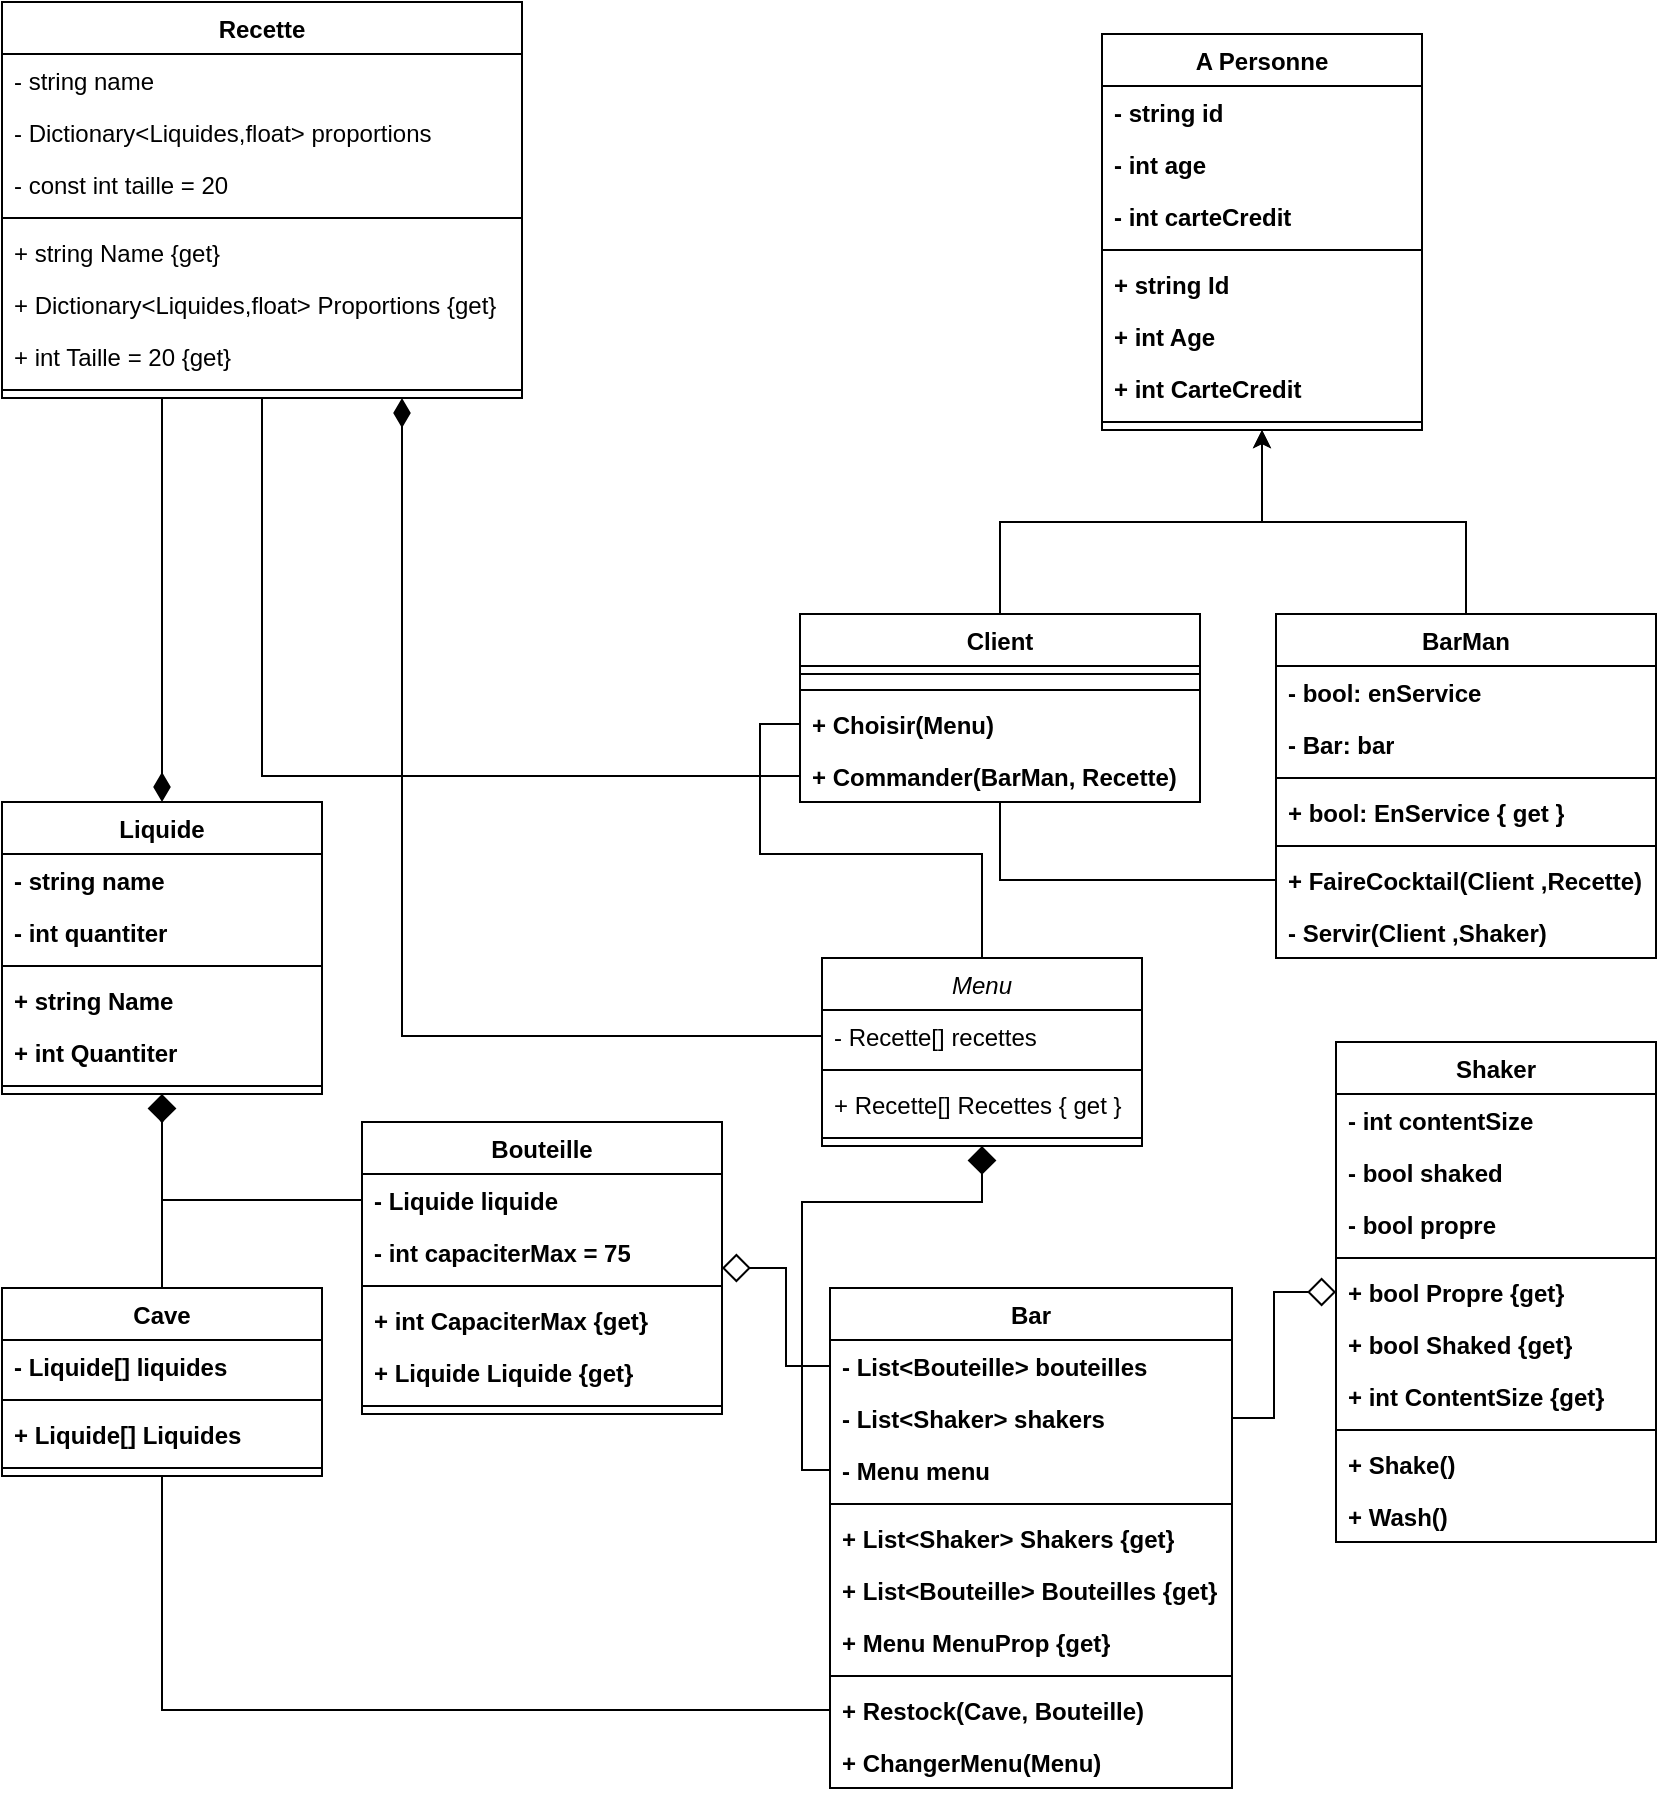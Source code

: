 <mxfile version="24.7.8" pages="2">
  <diagram id="HnjKaMNI_68l2pptJIb1" name="orriginal avec ia">
    <mxGraphModel dx="954" dy="567" grid="1" gridSize="10" guides="1" tooltips="1" connect="1" arrows="1" fold="1" page="1" pageScale="1" pageWidth="827" pageHeight="1169" math="0" shadow="0">
      <root>
        <mxCell id="0" />
        <mxCell id="1" parent="0" />
        <mxCell id="BFHNmkAncxVq8SYK82tv-1" value="Menu" style="swimlane;fontStyle=2;align=center;verticalAlign=top;childLayout=stackLayout;horizontal=1;startSize=26;horizontalStack=0;resizeParent=1;resizeLast=0;collapsible=1;marginBottom=0;rounded=0;shadow=0;strokeWidth=1;" parent="1" vertex="1">
          <mxGeometry x="410" y="518" width="160" height="94" as="geometry">
            <mxRectangle x="230" y="140" width="160" height="26" as="alternateBounds" />
          </mxGeometry>
        </mxCell>
        <mxCell id="BFHNmkAncxVq8SYK82tv-2" value="- Recette[] recettes" style="text;align=left;verticalAlign=top;spacingLeft=4;spacingRight=4;overflow=hidden;rotatable=0;points=[[0,0.5],[1,0.5]];portConstraint=eastwest;" parent="BFHNmkAncxVq8SYK82tv-1" vertex="1">
          <mxGeometry y="26" width="160" height="26" as="geometry" />
        </mxCell>
        <mxCell id="BFHNmkAncxVq8SYK82tv-3" value="" style="line;html=1;strokeWidth=1;align=left;verticalAlign=middle;spacingTop=-1;spacingLeft=3;spacingRight=3;rotatable=0;labelPosition=right;points=[];portConstraint=eastwest;" parent="BFHNmkAncxVq8SYK82tv-1" vertex="1">
          <mxGeometry y="52" width="160" height="8" as="geometry" />
        </mxCell>
        <mxCell id="BFHNmkAncxVq8SYK82tv-4" value="+ Recette[] Recettes { get }" style="text;align=left;verticalAlign=top;spacingLeft=4;spacingRight=4;overflow=hidden;rotatable=0;points=[[0,0.5],[1,0.5]];portConstraint=eastwest;" parent="BFHNmkAncxVq8SYK82tv-1" vertex="1">
          <mxGeometry y="60" width="160" height="26" as="geometry" />
        </mxCell>
        <mxCell id="BFHNmkAncxVq8SYK82tv-5" value="" style="line;html=1;strokeWidth=1;align=left;verticalAlign=middle;spacingTop=-1;spacingLeft=3;spacingRight=3;rotatable=0;labelPosition=right;points=[];portConstraint=eastwest;" parent="BFHNmkAncxVq8SYK82tv-1" vertex="1">
          <mxGeometry y="86" width="160" height="8" as="geometry" />
        </mxCell>
        <mxCell id="BFHNmkAncxVq8SYK82tv-6" value="Recette" style="swimlane;fontStyle=1;align=center;verticalAlign=top;childLayout=stackLayout;horizontal=1;startSize=26;horizontalStack=0;resizeParent=1;resizeParentMax=0;resizeLast=0;collapsible=1;marginBottom=0;whiteSpace=wrap;html=1;" parent="1" vertex="1">
          <mxGeometry y="40" width="260" height="198" as="geometry" />
        </mxCell>
        <mxCell id="BFHNmkAncxVq8SYK82tv-7" value="- string name" style="text;align=left;verticalAlign=top;spacingLeft=4;spacingRight=4;overflow=hidden;rotatable=0;points=[[0,0.5],[1,0.5]];portConstraint=eastwest;whiteSpace=wrap;html=1;" parent="BFHNmkAncxVq8SYK82tv-6" vertex="1">
          <mxGeometry y="26" width="260" height="26" as="geometry" />
        </mxCell>
        <mxCell id="BFHNmkAncxVq8SYK82tv-8" value="- Dictionary&amp;lt;Liquides,float&amp;gt; proportions" style="text;align=left;verticalAlign=top;spacingLeft=4;spacingRight=4;overflow=hidden;rotatable=0;points=[[0,0.5],[1,0.5]];portConstraint=eastwest;whiteSpace=wrap;html=1;" parent="BFHNmkAncxVq8SYK82tv-6" vertex="1">
          <mxGeometry y="52" width="260" height="26" as="geometry" />
        </mxCell>
        <mxCell id="BFHNmkAncxVq8SYK82tv-9" value="- const int taille = 20" style="text;align=left;verticalAlign=top;spacingLeft=4;spacingRight=4;overflow=hidden;rotatable=0;points=[[0,0.5],[1,0.5]];portConstraint=eastwest;" parent="BFHNmkAncxVq8SYK82tv-6" vertex="1">
          <mxGeometry y="78" width="260" height="26" as="geometry" />
        </mxCell>
        <mxCell id="BFHNmkAncxVq8SYK82tv-10" value="" style="line;strokeWidth=1;align=left;verticalAlign=middle;spacingTop=-1;spacingLeft=3;spacingRight=3;rotatable=0;labelPosition=right;points=[];portConstraint=eastwest;" parent="BFHNmkAncxVq8SYK82tv-6" vertex="1">
          <mxGeometry y="104" width="260" height="8" as="geometry" />
        </mxCell>
        <mxCell id="BFHNmkAncxVq8SYK82tv-11" value="+ string Name {get}" style="text;align=left;verticalAlign=top;spacingLeft=4;spacingRight=4;overflow=hidden;rotatable=0;points=[[0,0.5],[1,0.5]];portConstraint=eastwest;whiteSpace=wrap;html=1;" parent="BFHNmkAncxVq8SYK82tv-6" vertex="1">
          <mxGeometry y="112" width="260" height="26" as="geometry" />
        </mxCell>
        <mxCell id="BFHNmkAncxVq8SYK82tv-12" value="+ Dictionary&amp;lt;Liquides,float&amp;gt; Proportions {get}" style="text;align=left;verticalAlign=top;spacingLeft=4;spacingRight=4;overflow=hidden;rotatable=0;points=[[0,0.5],[1,0.5]];portConstraint=eastwest;whiteSpace=wrap;html=1;" parent="BFHNmkAncxVq8SYK82tv-6" vertex="1">
          <mxGeometry y="138" width="260" height="26" as="geometry" />
        </mxCell>
        <mxCell id="BFHNmkAncxVq8SYK82tv-13" value="+ int Taille = 20 {get}" style="text;align=left;verticalAlign=top;spacingLeft=4;spacingRight=4;overflow=hidden;rotatable=0;points=[[0,0.5],[1,0.5]];portConstraint=eastwest;" parent="BFHNmkAncxVq8SYK82tv-6" vertex="1">
          <mxGeometry y="164" width="260" height="26" as="geometry" />
        </mxCell>
        <mxCell id="BFHNmkAncxVq8SYK82tv-14" value="" style="line;strokeWidth=1;align=left;verticalAlign=middle;spacingTop=-1;spacingLeft=3;spacingRight=3;rotatable=0;labelPosition=right;points=[];portConstraint=eastwest;" parent="BFHNmkAncxVq8SYK82tv-6" vertex="1">
          <mxGeometry y="190" width="260" height="8" as="geometry" />
        </mxCell>
        <mxCell id="BFHNmkAncxVq8SYK82tv-15" style="edgeStyle=orthogonalEdgeStyle;rounded=0;orthogonalLoop=1;jettySize=auto;html=1;fontFamily=Helvetica;fontSize=12;fontColor=default;fontStyle=1;endArrow=none;endFill=0;endSize=12;startArrow=diamondThin;startFill=1;startSize=12;" parent="1" source="BFHNmkAncxVq8SYK82tv-16" target="BFHNmkAncxVq8SYK82tv-6" edge="1">
          <mxGeometry relative="1" as="geometry">
            <Array as="points">
              <mxPoint x="80" y="250" />
              <mxPoint x="80" y="250" />
            </Array>
          </mxGeometry>
        </mxCell>
        <mxCell id="BFHNmkAncxVq8SYK82tv-16" value="Liquide" style="swimlane;fontStyle=1;align=center;verticalAlign=top;childLayout=stackLayout;horizontal=1;startSize=26;horizontalStack=0;resizeParent=1;resizeParentMax=0;resizeLast=0;collapsible=1;marginBottom=0;whiteSpace=wrap;html=1;fontFamily=Helvetica;fontSize=12;" parent="1" vertex="1">
          <mxGeometry y="440" width="160" height="146" as="geometry" />
        </mxCell>
        <mxCell id="BFHNmkAncxVq8SYK82tv-17" value="- string name" style="text;align=left;verticalAlign=top;spacingLeft=4;spacingRight=4;overflow=hidden;rotatable=0;points=[[0,0.5],[1,0.5]];portConstraint=eastwest;whiteSpace=wrap;html=1;fontFamily=Helvetica;fontSize=12;fontStyle=1;" parent="BFHNmkAncxVq8SYK82tv-16" vertex="1">
          <mxGeometry y="26" width="160" height="26" as="geometry" />
        </mxCell>
        <mxCell id="BFHNmkAncxVq8SYK82tv-18" value="- int quantiter" style="text;align=left;verticalAlign=top;spacingLeft=4;spacingRight=4;overflow=hidden;rotatable=0;points=[[0,0.5],[1,0.5]];portConstraint=eastwest;whiteSpace=wrap;html=1;fontFamily=Helvetica;fontSize=12;fontStyle=1;" parent="BFHNmkAncxVq8SYK82tv-16" vertex="1">
          <mxGeometry y="52" width="160" height="26" as="geometry" />
        </mxCell>
        <mxCell id="BFHNmkAncxVq8SYK82tv-19" value="" style="line;strokeWidth=1;align=left;verticalAlign=middle;spacingTop=-1;spacingLeft=3;spacingRight=3;rotatable=0;labelPosition=right;points=[];portConstraint=eastwest;fontFamily=Helvetica;fontSize=12;fontStyle=1;" parent="BFHNmkAncxVq8SYK82tv-16" vertex="1">
          <mxGeometry y="78" width="160" height="8" as="geometry" />
        </mxCell>
        <mxCell id="BFHNmkAncxVq8SYK82tv-20" value="+ string Name" style="text;align=left;verticalAlign=top;spacingLeft=4;spacingRight=4;overflow=hidden;rotatable=0;points=[[0,0.5],[1,0.5]];portConstraint=eastwest;whiteSpace=wrap;html=1;fontFamily=Helvetica;fontSize=12;fontStyle=1;" parent="BFHNmkAncxVq8SYK82tv-16" vertex="1">
          <mxGeometry y="86" width="160" height="26" as="geometry" />
        </mxCell>
        <mxCell id="BFHNmkAncxVq8SYK82tv-21" value="+ int Quantiter" style="text;align=left;verticalAlign=top;spacingLeft=4;spacingRight=4;overflow=hidden;rotatable=0;points=[[0,0.5],[1,0.5]];portConstraint=eastwest;whiteSpace=wrap;html=1;fontFamily=Helvetica;fontSize=12;fontStyle=1;" parent="BFHNmkAncxVq8SYK82tv-16" vertex="1">
          <mxGeometry y="112" width="160" height="26" as="geometry" />
        </mxCell>
        <mxCell id="BFHNmkAncxVq8SYK82tv-22" value="" style="line;strokeWidth=1;align=left;verticalAlign=middle;spacingTop=-1;spacingLeft=3;spacingRight=3;rotatable=0;labelPosition=right;points=[];portConstraint=eastwest;fontFamily=Helvetica;fontSize=12;fontStyle=1;" parent="BFHNmkAncxVq8SYK82tv-16" vertex="1">
          <mxGeometry y="138" width="160" height="8" as="geometry" />
        </mxCell>
        <mxCell id="BFHNmkAncxVq8SYK82tv-23" value="A Personne" style="swimlane;fontStyle=1;align=center;verticalAlign=top;childLayout=stackLayout;horizontal=1;startSize=26;horizontalStack=0;resizeParent=1;resizeParentMax=0;resizeLast=0;collapsible=1;marginBottom=0;whiteSpace=wrap;html=1;fontFamily=Helvetica;fontSize=12;" parent="1" vertex="1">
          <mxGeometry x="550" y="56" width="160" height="198" as="geometry" />
        </mxCell>
        <mxCell id="BFHNmkAncxVq8SYK82tv-24" value="- string id" style="text;align=left;verticalAlign=top;spacingLeft=4;spacingRight=4;overflow=hidden;rotatable=0;points=[[0,0.5],[1,0.5]];portConstraint=eastwest;whiteSpace=wrap;html=1;fontFamily=Helvetica;fontSize=12;fontStyle=1;" parent="BFHNmkAncxVq8SYK82tv-23" vertex="1">
          <mxGeometry y="26" width="160" height="26" as="geometry" />
        </mxCell>
        <mxCell id="BFHNmkAncxVq8SYK82tv-25" value="- int age" style="text;align=left;verticalAlign=top;spacingLeft=4;spacingRight=4;overflow=hidden;rotatable=0;points=[[0,0.5],[1,0.5]];portConstraint=eastwest;whiteSpace=wrap;html=1;fontFamily=Helvetica;fontSize=12;fontStyle=1;" parent="BFHNmkAncxVq8SYK82tv-23" vertex="1">
          <mxGeometry y="52" width="160" height="26" as="geometry" />
        </mxCell>
        <mxCell id="BFHNmkAncxVq8SYK82tv-26" value="- int carteCredit" style="text;align=left;verticalAlign=top;spacingLeft=4;spacingRight=4;overflow=hidden;rotatable=0;points=[[0,0.5],[1,0.5]];portConstraint=eastwest;whiteSpace=wrap;html=1;fontFamily=Helvetica;fontSize=12;fontStyle=1;" parent="BFHNmkAncxVq8SYK82tv-23" vertex="1">
          <mxGeometry y="78" width="160" height="26" as="geometry" />
        </mxCell>
        <mxCell id="BFHNmkAncxVq8SYK82tv-27" value="" style="line;strokeWidth=1;align=left;verticalAlign=middle;spacingTop=-1;spacingLeft=3;spacingRight=3;rotatable=0;labelPosition=right;points=[];portConstraint=eastwest;fontFamily=Helvetica;fontSize=12;fontStyle=1;" parent="BFHNmkAncxVq8SYK82tv-23" vertex="1">
          <mxGeometry y="104" width="160" height="8" as="geometry" />
        </mxCell>
        <mxCell id="BFHNmkAncxVq8SYK82tv-28" value="+ string Id" style="text;align=left;verticalAlign=top;spacingLeft=4;spacingRight=4;overflow=hidden;rotatable=0;points=[[0,0.5],[1,0.5]];portConstraint=eastwest;whiteSpace=wrap;html=1;fontFamily=Helvetica;fontSize=12;fontStyle=1;" parent="BFHNmkAncxVq8SYK82tv-23" vertex="1">
          <mxGeometry y="112" width="160" height="26" as="geometry" />
        </mxCell>
        <mxCell id="BFHNmkAncxVq8SYK82tv-29" value="+ int A&lt;span style=&quot;background-color: initial;&quot;&gt;ge&lt;/span&gt;" style="text;align=left;verticalAlign=top;spacingLeft=4;spacingRight=4;overflow=hidden;rotatable=0;points=[[0,0.5],[1,0.5]];portConstraint=eastwest;whiteSpace=wrap;html=1;fontFamily=Helvetica;fontSize=12;fontStyle=1;" parent="BFHNmkAncxVq8SYK82tv-23" vertex="1">
          <mxGeometry y="138" width="160" height="26" as="geometry" />
        </mxCell>
        <mxCell id="BFHNmkAncxVq8SYK82tv-30" value="+ int CarteCredit" style="text;align=left;verticalAlign=top;spacingLeft=4;spacingRight=4;overflow=hidden;rotatable=0;points=[[0,0.5],[1,0.5]];portConstraint=eastwest;whiteSpace=wrap;html=1;fontFamily=Helvetica;fontSize=12;fontStyle=1;" parent="BFHNmkAncxVq8SYK82tv-23" vertex="1">
          <mxGeometry y="164" width="160" height="26" as="geometry" />
        </mxCell>
        <mxCell id="BFHNmkAncxVq8SYK82tv-31" value="" style="line;strokeWidth=1;align=left;verticalAlign=middle;spacingTop=-1;spacingLeft=3;spacingRight=3;rotatable=0;labelPosition=right;points=[];portConstraint=eastwest;fontFamily=Helvetica;fontSize=12;fontStyle=1;" parent="BFHNmkAncxVq8SYK82tv-23" vertex="1">
          <mxGeometry y="190" width="160" height="8" as="geometry" />
        </mxCell>
        <mxCell id="BFHNmkAncxVq8SYK82tv-32" style="edgeStyle=orthogonalEdgeStyle;rounded=0;orthogonalLoop=1;jettySize=auto;html=1;exitX=0.5;exitY=0;exitDx=0;exitDy=0;fontFamily=Helvetica;fontSize=12;fontColor=default;fontStyle=1;" parent="1" source="BFHNmkAncxVq8SYK82tv-33" target="BFHNmkAncxVq8SYK82tv-23" edge="1">
          <mxGeometry relative="1" as="geometry" />
        </mxCell>
        <mxCell id="BFHNmkAncxVq8SYK82tv-33" value="Client" style="swimlane;fontStyle=1;align=center;verticalAlign=top;childLayout=stackLayout;horizontal=1;startSize=26;horizontalStack=0;resizeParent=1;resizeParentMax=0;resizeLast=0;collapsible=1;marginBottom=0;whiteSpace=wrap;html=1;fontFamily=Helvetica;fontSize=12;" parent="1" vertex="1">
          <mxGeometry x="399" y="346" width="200" height="94" as="geometry" />
        </mxCell>
        <mxCell id="BFHNmkAncxVq8SYK82tv-34" value="" style="line;strokeWidth=1;align=left;verticalAlign=middle;spacingTop=-1;spacingLeft=3;spacingRight=3;rotatable=0;labelPosition=right;points=[];portConstraint=eastwest;fontFamily=Helvetica;fontSize=12;fontStyle=1;" parent="BFHNmkAncxVq8SYK82tv-33" vertex="1">
          <mxGeometry y="26" width="200" height="8" as="geometry" />
        </mxCell>
        <mxCell id="BFHNmkAncxVq8SYK82tv-35" value="" style="line;strokeWidth=1;align=left;verticalAlign=middle;spacingTop=-1;spacingLeft=3;spacingRight=3;rotatable=0;labelPosition=right;points=[];portConstraint=eastwest;fontFamily=Helvetica;fontSize=12;fontStyle=1;" parent="BFHNmkAncxVq8SYK82tv-33" vertex="1">
          <mxGeometry y="34" width="200" height="8" as="geometry" />
        </mxCell>
        <mxCell id="BFHNmkAncxVq8SYK82tv-36" value="+ Choisir(Menu)" style="text;align=left;verticalAlign=top;spacingLeft=4;spacingRight=4;overflow=hidden;rotatable=0;points=[[0,0.5],[1,0.5]];portConstraint=eastwest;whiteSpace=wrap;html=1;fontFamily=Helvetica;fontSize=12;fontStyle=1;" parent="BFHNmkAncxVq8SYK82tv-33" vertex="1">
          <mxGeometry y="42" width="200" height="26" as="geometry" />
        </mxCell>
        <mxCell id="BFHNmkAncxVq8SYK82tv-37" value="+ Commander(BarMan, Recette)" style="text;align=left;verticalAlign=top;spacingLeft=4;spacingRight=4;overflow=hidden;rotatable=0;points=[[0,0.5],[1,0.5]];portConstraint=eastwest;whiteSpace=wrap;html=1;fontFamily=Helvetica;fontSize=12;fontStyle=1;" parent="BFHNmkAncxVq8SYK82tv-33" vertex="1">
          <mxGeometry y="68" width="200" height="26" as="geometry" />
        </mxCell>
        <mxCell id="BFHNmkAncxVq8SYK82tv-38" style="edgeStyle=orthogonalEdgeStyle;rounded=0;orthogonalLoop=1;jettySize=auto;html=1;exitX=0.5;exitY=0;exitDx=0;exitDy=0;fontFamily=Helvetica;fontSize=12;fontColor=default;fontStyle=1;" parent="1" source="BFHNmkAncxVq8SYK82tv-39" target="BFHNmkAncxVq8SYK82tv-23" edge="1">
          <mxGeometry relative="1" as="geometry" />
        </mxCell>
        <mxCell id="BFHNmkAncxVq8SYK82tv-39" value="BarMan" style="swimlane;fontStyle=1;align=center;verticalAlign=top;childLayout=stackLayout;horizontal=1;startSize=26;horizontalStack=0;resizeParent=1;resizeParentMax=0;resizeLast=0;collapsible=1;marginBottom=0;whiteSpace=wrap;html=1;fontFamily=Helvetica;fontSize=12;" parent="1" vertex="1">
          <mxGeometry x="637" y="346" width="190" height="172" as="geometry" />
        </mxCell>
        <mxCell id="BFHNmkAncxVq8SYK82tv-40" value="- bool: enService" style="text;align=left;verticalAlign=top;spacingLeft=4;spacingRight=4;overflow=hidden;rotatable=0;points=[[0,0.5],[1,0.5]];portConstraint=eastwest;whiteSpace=wrap;html=1;fontFamily=Helvetica;fontSize=12;fontStyle=1;" parent="BFHNmkAncxVq8SYK82tv-39" vertex="1">
          <mxGeometry y="26" width="190" height="26" as="geometry" />
        </mxCell>
        <mxCell id="BFHNmkAncxVq8SYK82tv-41" value="- Bar: bar" style="text;align=left;verticalAlign=top;spacingLeft=4;spacingRight=4;overflow=hidden;rotatable=0;points=[[0,0.5],[1,0.5]];portConstraint=eastwest;whiteSpace=wrap;html=1;fontFamily=Helvetica;fontSize=12;fontStyle=1;" parent="BFHNmkAncxVq8SYK82tv-39" vertex="1">
          <mxGeometry y="52" width="190" height="26" as="geometry" />
        </mxCell>
        <mxCell id="BFHNmkAncxVq8SYK82tv-42" value="" style="line;strokeWidth=1;align=left;verticalAlign=middle;spacingTop=-1;spacingLeft=3;spacingRight=3;rotatable=0;labelPosition=right;points=[];portConstraint=eastwest;fontFamily=Helvetica;fontSize=12;fontStyle=1;" parent="BFHNmkAncxVq8SYK82tv-39" vertex="1">
          <mxGeometry y="78" width="190" height="8" as="geometry" />
        </mxCell>
        <mxCell id="BFHNmkAncxVq8SYK82tv-43" value="+ bool: EnService { get }" style="text;align=left;verticalAlign=top;spacingLeft=4;spacingRight=4;overflow=hidden;rotatable=0;points=[[0,0.5],[1,0.5]];portConstraint=eastwest;whiteSpace=wrap;html=1;fontFamily=Helvetica;fontSize=12;fontStyle=1;" parent="BFHNmkAncxVq8SYK82tv-39" vertex="1">
          <mxGeometry y="86" width="190" height="26" as="geometry" />
        </mxCell>
        <mxCell id="BFHNmkAncxVq8SYK82tv-44" value="" style="line;strokeWidth=1;align=left;verticalAlign=middle;spacingTop=-1;spacingLeft=3;spacingRight=3;rotatable=0;labelPosition=right;points=[];portConstraint=eastwest;fontFamily=Helvetica;fontSize=12;fontStyle=1;" parent="BFHNmkAncxVq8SYK82tv-39" vertex="1">
          <mxGeometry y="112" width="190" height="8" as="geometry" />
        </mxCell>
        <mxCell id="BFHNmkAncxVq8SYK82tv-45" value="+ FaireCocktail(Client ,Recette)" style="text;align=left;verticalAlign=top;spacingLeft=4;spacingRight=4;overflow=hidden;rotatable=0;points=[[0,0.5],[1,0.5]];portConstraint=eastwest;whiteSpace=wrap;html=1;fontFamily=Helvetica;fontSize=12;fontStyle=1;" parent="BFHNmkAncxVq8SYK82tv-39" vertex="1">
          <mxGeometry y="120" width="190" height="26" as="geometry" />
        </mxCell>
        <mxCell id="BFHNmkAncxVq8SYK82tv-46" value="- Servir(Client ,Shaker)" style="text;align=left;verticalAlign=top;spacingLeft=4;spacingRight=4;overflow=hidden;rotatable=0;points=[[0,0.5],[1,0.5]];portConstraint=eastwest;whiteSpace=wrap;html=1;fontFamily=Helvetica;fontSize=12;fontStyle=1;" parent="BFHNmkAncxVq8SYK82tv-39" vertex="1">
          <mxGeometry y="146" width="190" height="26" as="geometry" />
        </mxCell>
        <mxCell id="BFHNmkAncxVq8SYK82tv-47" value="Bar" style="swimlane;fontStyle=1;align=center;verticalAlign=top;childLayout=stackLayout;horizontal=1;startSize=26;horizontalStack=0;resizeParent=1;resizeParentMax=0;resizeLast=0;collapsible=1;marginBottom=0;whiteSpace=wrap;html=1;fontFamily=Helvetica;fontSize=12;" parent="1" vertex="1">
          <mxGeometry x="414" y="683" width="201" height="250" as="geometry" />
        </mxCell>
        <mxCell id="BFHNmkAncxVq8SYK82tv-48" value="- List&amp;lt;Bouteille&amp;gt; bouteilles" style="text;align=left;verticalAlign=top;spacingLeft=4;spacingRight=4;overflow=hidden;rotatable=0;points=[[0,0.5],[1,0.5]];portConstraint=eastwest;whiteSpace=wrap;html=1;fontFamily=Helvetica;fontSize=12;fontStyle=1;" parent="BFHNmkAncxVq8SYK82tv-47" vertex="1">
          <mxGeometry y="26" width="201" height="26" as="geometry" />
        </mxCell>
        <mxCell id="BFHNmkAncxVq8SYK82tv-49" value="- List&amp;lt;Shaker&amp;gt; shakers" style="text;align=left;verticalAlign=top;spacingLeft=4;spacingRight=4;overflow=hidden;rotatable=0;points=[[0,0.5],[1,0.5]];portConstraint=eastwest;whiteSpace=wrap;html=1;fontFamily=Helvetica;fontSize=12;fontStyle=1;" parent="BFHNmkAncxVq8SYK82tv-47" vertex="1">
          <mxGeometry y="52" width="201" height="26" as="geometry" />
        </mxCell>
        <mxCell id="BFHNmkAncxVq8SYK82tv-50" value="- Menu menu" style="text;align=left;verticalAlign=top;spacingLeft=4;spacingRight=4;overflow=hidden;rotatable=0;points=[[0,0.5],[1,0.5]];portConstraint=eastwest;whiteSpace=wrap;html=1;fontFamily=Helvetica;fontSize=12;fontStyle=1;" parent="BFHNmkAncxVq8SYK82tv-47" vertex="1">
          <mxGeometry y="78" width="201" height="26" as="geometry" />
        </mxCell>
        <mxCell id="BFHNmkAncxVq8SYK82tv-51" value="" style="line;strokeWidth=1;align=left;verticalAlign=middle;spacingTop=-1;spacingLeft=3;spacingRight=3;rotatable=0;labelPosition=right;points=[];portConstraint=eastwest;fontFamily=Helvetica;fontSize=12;fontStyle=1;" parent="BFHNmkAncxVq8SYK82tv-47" vertex="1">
          <mxGeometry y="104" width="201" height="8" as="geometry" />
        </mxCell>
        <mxCell id="BFHNmkAncxVq8SYK82tv-52" value="+ List&amp;lt;Shaker&amp;gt; Shakers {get}" style="text;align=left;verticalAlign=top;spacingLeft=4;spacingRight=4;overflow=hidden;rotatable=0;points=[[0,0.5],[1,0.5]];portConstraint=eastwest;whiteSpace=wrap;html=1;fontFamily=Helvetica;fontSize=12;fontStyle=1;" parent="BFHNmkAncxVq8SYK82tv-47" vertex="1">
          <mxGeometry y="112" width="201" height="26" as="geometry" />
        </mxCell>
        <mxCell id="BFHNmkAncxVq8SYK82tv-53" value="+ List&amp;lt;Bouteille&amp;gt; Bouteilles {get}" style="text;align=left;verticalAlign=top;spacingLeft=4;spacingRight=4;overflow=hidden;rotatable=0;points=[[0,0.5],[1,0.5]];portConstraint=eastwest;whiteSpace=wrap;html=1;fontFamily=Helvetica;fontSize=12;fontStyle=1;" parent="BFHNmkAncxVq8SYK82tv-47" vertex="1">
          <mxGeometry y="138" width="201" height="26" as="geometry" />
        </mxCell>
        <mxCell id="BFHNmkAncxVq8SYK82tv-54" value="+ Menu MenuProp {get}" style="text;align=left;verticalAlign=top;spacingLeft=4;spacingRight=4;overflow=hidden;rotatable=0;points=[[0,0.5],[1,0.5]];portConstraint=eastwest;whiteSpace=wrap;html=1;fontFamily=Helvetica;fontSize=12;fontStyle=1;" parent="BFHNmkAncxVq8SYK82tv-47" vertex="1">
          <mxGeometry y="164" width="201" height="26" as="geometry" />
        </mxCell>
        <mxCell id="BFHNmkAncxVq8SYK82tv-55" value="" style="line;strokeWidth=1;align=left;verticalAlign=middle;spacingTop=-1;spacingLeft=3;spacingRight=3;rotatable=0;labelPosition=right;points=[];portConstraint=eastwest;fontFamily=Helvetica;fontSize=12;fontStyle=1;" parent="BFHNmkAncxVq8SYK82tv-47" vertex="1">
          <mxGeometry y="190" width="201" height="8" as="geometry" />
        </mxCell>
        <mxCell id="BFHNmkAncxVq8SYK82tv-56" value="+ Restock(Cave, Bouteille)" style="text;align=left;verticalAlign=top;spacingLeft=4;spacingRight=4;overflow=hidden;rotatable=0;points=[[0,0.5],[1,0.5]];portConstraint=eastwest;whiteSpace=wrap;html=1;fontFamily=Helvetica;fontSize=12;fontStyle=1;" parent="BFHNmkAncxVq8SYK82tv-47" vertex="1">
          <mxGeometry y="198" width="201" height="26" as="geometry" />
        </mxCell>
        <mxCell id="BFHNmkAncxVq8SYK82tv-57" value="+ ChangerMenu(Menu)" style="text;align=left;verticalAlign=top;spacingLeft=4;spacingRight=4;overflow=hidden;rotatable=0;points=[[0,0.5],[1,0.5]];portConstraint=eastwest;whiteSpace=wrap;html=1;fontFamily=Helvetica;fontSize=12;fontStyle=1;" parent="BFHNmkAncxVq8SYK82tv-47" vertex="1">
          <mxGeometry y="224" width="201" height="26" as="geometry" />
        </mxCell>
        <mxCell id="BFHNmkAncxVq8SYK82tv-58" value="Bouteille" style="swimlane;fontStyle=1;align=center;verticalAlign=top;childLayout=stackLayout;horizontal=1;startSize=26;horizontalStack=0;resizeParent=1;resizeParentMax=0;resizeLast=0;collapsible=1;marginBottom=0;whiteSpace=wrap;html=1;fontFamily=Helvetica;fontSize=12;" parent="1" vertex="1">
          <mxGeometry x="180" y="600" width="180" height="146" as="geometry" />
        </mxCell>
        <mxCell id="BFHNmkAncxVq8SYK82tv-59" value="- Liquide liquide" style="text;align=left;verticalAlign=top;spacingLeft=4;spacingRight=4;overflow=hidden;rotatable=0;points=[[0,0.5],[1,0.5]];portConstraint=eastwest;whiteSpace=wrap;html=1;fontFamily=Helvetica;fontSize=12;fontStyle=1;" parent="BFHNmkAncxVq8SYK82tv-58" vertex="1">
          <mxGeometry y="26" width="180" height="26" as="geometry" />
        </mxCell>
        <mxCell id="BFHNmkAncxVq8SYK82tv-60" value="- int capaciterMax = 75" style="text;align=left;verticalAlign=top;spacingLeft=4;spacingRight=4;overflow=hidden;rotatable=0;points=[[0,0.5],[1,0.5]];portConstraint=eastwest;whiteSpace=wrap;html=1;fontFamily=Helvetica;fontSize=12;fontStyle=1;" parent="BFHNmkAncxVq8SYK82tv-58" vertex="1">
          <mxGeometry y="52" width="180" height="26" as="geometry" />
        </mxCell>
        <mxCell id="BFHNmkAncxVq8SYK82tv-61" value="" style="line;strokeWidth=1;align=left;verticalAlign=middle;spacingTop=-1;spacingLeft=3;spacingRight=3;rotatable=0;labelPosition=right;points=[];portConstraint=eastwest;fontFamily=Helvetica;fontSize=12;fontStyle=1;" parent="BFHNmkAncxVq8SYK82tv-58" vertex="1">
          <mxGeometry y="78" width="180" height="8" as="geometry" />
        </mxCell>
        <mxCell id="BFHNmkAncxVq8SYK82tv-62" value="+ int CapaciterMax {get}" style="text;align=left;verticalAlign=top;spacingLeft=4;spacingRight=4;overflow=hidden;rotatable=0;points=[[0,0.5],[1,0.5]];portConstraint=eastwest;whiteSpace=wrap;html=1;fontFamily=Helvetica;fontSize=12;fontStyle=1;" parent="BFHNmkAncxVq8SYK82tv-58" vertex="1">
          <mxGeometry y="86" width="180" height="26" as="geometry" />
        </mxCell>
        <mxCell id="BFHNmkAncxVq8SYK82tv-63" value="+ Liquide Liquide {get}" style="text;align=left;verticalAlign=top;spacingLeft=4;spacingRight=4;overflow=hidden;rotatable=0;points=[[0,0.5],[1,0.5]];portConstraint=eastwest;whiteSpace=wrap;html=1;fontFamily=Helvetica;fontSize=12;fontStyle=1;" parent="BFHNmkAncxVq8SYK82tv-58" vertex="1">
          <mxGeometry y="112" width="180" height="26" as="geometry" />
        </mxCell>
        <mxCell id="BFHNmkAncxVq8SYK82tv-64" value="" style="line;strokeWidth=1;align=left;verticalAlign=middle;spacingTop=-1;spacingLeft=3;spacingRight=3;rotatable=0;labelPosition=right;points=[];portConstraint=eastwest;fontFamily=Helvetica;fontSize=12;fontStyle=1;" parent="BFHNmkAncxVq8SYK82tv-58" vertex="1">
          <mxGeometry y="138" width="180" height="8" as="geometry" />
        </mxCell>
        <mxCell id="BFHNmkAncxVq8SYK82tv-65" style="edgeStyle=orthogonalEdgeStyle;rounded=0;orthogonalLoop=1;jettySize=auto;html=1;fontFamily=Helvetica;fontSize=12;fontColor=default;fontStyle=1;endArrow=diamond;endFill=1;endSize=12;" parent="1" source="BFHNmkAncxVq8SYK82tv-66" target="BFHNmkAncxVq8SYK82tv-16" edge="1">
          <mxGeometry relative="1" as="geometry" />
        </mxCell>
        <mxCell id="BFHNmkAncxVq8SYK82tv-66" value="Cave" style="swimlane;fontStyle=1;align=center;verticalAlign=top;childLayout=stackLayout;horizontal=1;startSize=26;horizontalStack=0;resizeParent=1;resizeParentMax=0;resizeLast=0;collapsible=1;marginBottom=0;whiteSpace=wrap;html=1;fontFamily=Helvetica;fontSize=12;" parent="1" vertex="1">
          <mxGeometry y="683" width="160" height="94" as="geometry" />
        </mxCell>
        <mxCell id="BFHNmkAncxVq8SYK82tv-67" value="- Liquide[] liquides" style="text;align=left;verticalAlign=top;spacingLeft=4;spacingRight=4;overflow=hidden;rotatable=0;points=[[0,0.5],[1,0.5]];portConstraint=eastwest;whiteSpace=wrap;html=1;fontFamily=Helvetica;fontSize=12;fontStyle=1;" parent="BFHNmkAncxVq8SYK82tv-66" vertex="1">
          <mxGeometry y="26" width="160" height="26" as="geometry" />
        </mxCell>
        <mxCell id="BFHNmkAncxVq8SYK82tv-68" value="" style="line;strokeWidth=1;align=left;verticalAlign=middle;spacingTop=-1;spacingLeft=3;spacingRight=3;rotatable=0;labelPosition=right;points=[];portConstraint=eastwest;fontFamily=Helvetica;fontSize=12;fontStyle=1;" parent="BFHNmkAncxVq8SYK82tv-66" vertex="1">
          <mxGeometry y="52" width="160" height="8" as="geometry" />
        </mxCell>
        <mxCell id="BFHNmkAncxVq8SYK82tv-69" value="+ Liquide[] Liquides" style="text;align=left;verticalAlign=top;spacingLeft=4;spacingRight=4;overflow=hidden;rotatable=0;points=[[0,0.5],[1,0.5]];portConstraint=eastwest;whiteSpace=wrap;html=1;fontFamily=Helvetica;fontSize=12;fontStyle=1;" parent="BFHNmkAncxVq8SYK82tv-66" vertex="1">
          <mxGeometry y="60" width="160" height="26" as="geometry" />
        </mxCell>
        <mxCell id="BFHNmkAncxVq8SYK82tv-70" value="" style="line;strokeWidth=1;align=left;verticalAlign=middle;spacingTop=-1;spacingLeft=3;spacingRight=3;rotatable=0;labelPosition=right;points=[];portConstraint=eastwest;fontFamily=Helvetica;fontSize=12;fontStyle=1;" parent="BFHNmkAncxVq8SYK82tv-66" vertex="1">
          <mxGeometry y="86" width="160" height="8" as="geometry" />
        </mxCell>
        <mxCell id="BFHNmkAncxVq8SYK82tv-71" value="Shaker" style="swimlane;fontStyle=1;align=center;verticalAlign=top;childLayout=stackLayout;horizontal=1;startSize=26;horizontalStack=0;resizeParent=1;resizeParentMax=0;resizeLast=0;collapsible=1;marginBottom=0;whiteSpace=wrap;html=1;fontFamily=Helvetica;fontSize=12;" parent="1" vertex="1">
          <mxGeometry x="667" y="560" width="160" height="250" as="geometry" />
        </mxCell>
        <mxCell id="BFHNmkAncxVq8SYK82tv-72" value="- int contentSize" style="text;align=left;verticalAlign=top;spacingLeft=4;spacingRight=4;overflow=hidden;rotatable=0;points=[[0,0.5],[1,0.5]];portConstraint=eastwest;whiteSpace=wrap;html=1;fontFamily=Helvetica;fontSize=12;fontStyle=1;" parent="BFHNmkAncxVq8SYK82tv-71" vertex="1">
          <mxGeometry y="26" width="160" height="26" as="geometry" />
        </mxCell>
        <mxCell id="BFHNmkAncxVq8SYK82tv-73" value="- bool shaked" style="text;align=left;verticalAlign=top;spacingLeft=4;spacingRight=4;overflow=hidden;rotatable=0;points=[[0,0.5],[1,0.5]];portConstraint=eastwest;whiteSpace=wrap;html=1;fontFamily=Helvetica;fontSize=12;fontStyle=1;" parent="BFHNmkAncxVq8SYK82tv-71" vertex="1">
          <mxGeometry y="52" width="160" height="26" as="geometry" />
        </mxCell>
        <mxCell id="BFHNmkAncxVq8SYK82tv-74" value="- bool propre" style="text;align=left;verticalAlign=top;spacingLeft=4;spacingRight=4;overflow=hidden;rotatable=0;points=[[0,0.5],[1,0.5]];portConstraint=eastwest;whiteSpace=wrap;html=1;fontFamily=Helvetica;fontSize=12;fontStyle=1;" parent="BFHNmkAncxVq8SYK82tv-71" vertex="1">
          <mxGeometry y="78" width="160" height="26" as="geometry" />
        </mxCell>
        <mxCell id="BFHNmkAncxVq8SYK82tv-75" value="" style="line;strokeWidth=1;align=left;verticalAlign=middle;spacingTop=-1;spacingLeft=3;spacingRight=3;rotatable=0;labelPosition=right;points=[];portConstraint=eastwest;fontFamily=Helvetica;fontSize=12;fontStyle=1;" parent="BFHNmkAncxVq8SYK82tv-71" vertex="1">
          <mxGeometry y="104" width="160" height="8" as="geometry" />
        </mxCell>
        <mxCell id="BFHNmkAncxVq8SYK82tv-76" value="+ bool Propre {get}" style="text;align=left;verticalAlign=top;spacingLeft=4;spacingRight=4;overflow=hidden;rotatable=0;points=[[0,0.5],[1,0.5]];portConstraint=eastwest;whiteSpace=wrap;html=1;fontFamily=Helvetica;fontSize=12;fontStyle=1;" parent="BFHNmkAncxVq8SYK82tv-71" vertex="1">
          <mxGeometry y="112" width="160" height="26" as="geometry" />
        </mxCell>
        <mxCell id="BFHNmkAncxVq8SYK82tv-77" value="+ bool Shaked {get}" style="text;align=left;verticalAlign=top;spacingLeft=4;spacingRight=4;overflow=hidden;rotatable=0;points=[[0,0.5],[1,0.5]];portConstraint=eastwest;whiteSpace=wrap;html=1;fontFamily=Helvetica;fontSize=12;fontStyle=1;" parent="BFHNmkAncxVq8SYK82tv-71" vertex="1">
          <mxGeometry y="138" width="160" height="26" as="geometry" />
        </mxCell>
        <mxCell id="BFHNmkAncxVq8SYK82tv-78" value="+ int ContentSize {get}" style="text;align=left;verticalAlign=top;spacingLeft=4;spacingRight=4;overflow=hidden;rotatable=0;points=[[0,0.5],[1,0.5]];portConstraint=eastwest;whiteSpace=wrap;html=1;fontFamily=Helvetica;fontSize=12;fontStyle=1;" parent="BFHNmkAncxVq8SYK82tv-71" vertex="1">
          <mxGeometry y="164" width="160" height="26" as="geometry" />
        </mxCell>
        <mxCell id="BFHNmkAncxVq8SYK82tv-79" value="" style="line;strokeWidth=1;align=left;verticalAlign=middle;spacingTop=-1;spacingLeft=3;spacingRight=3;rotatable=0;labelPosition=right;points=[];portConstraint=eastwest;fontFamily=Helvetica;fontSize=12;fontStyle=1;" parent="BFHNmkAncxVq8SYK82tv-71" vertex="1">
          <mxGeometry y="190" width="160" height="8" as="geometry" />
        </mxCell>
        <mxCell id="BFHNmkAncxVq8SYK82tv-80" value="+ Shake()" style="text;align=left;verticalAlign=top;spacingLeft=4;spacingRight=4;overflow=hidden;rotatable=0;points=[[0,0.5],[1,0.5]];portConstraint=eastwest;whiteSpace=wrap;html=1;fontFamily=Helvetica;fontSize=12;fontStyle=1;" parent="BFHNmkAncxVq8SYK82tv-71" vertex="1">
          <mxGeometry y="198" width="160" height="26" as="geometry" />
        </mxCell>
        <mxCell id="BFHNmkAncxVq8SYK82tv-81" value="+ Wash()" style="text;align=left;verticalAlign=top;spacingLeft=4;spacingRight=4;overflow=hidden;rotatable=0;points=[[0,0.5],[1,0.5]];portConstraint=eastwest;whiteSpace=wrap;html=1;fontFamily=Helvetica;fontSize=12;fontStyle=1;" parent="BFHNmkAncxVq8SYK82tv-71" vertex="1">
          <mxGeometry y="224" width="160" height="26" as="geometry" />
        </mxCell>
        <mxCell id="BFHNmkAncxVq8SYK82tv-82" style="edgeStyle=orthogonalEdgeStyle;rounded=0;orthogonalLoop=1;jettySize=auto;html=1;fontFamily=Helvetica;fontSize=12;fontColor=default;fontStyle=1;endArrow=none;endFill=0;" parent="1" source="BFHNmkAncxVq8SYK82tv-45" target="BFHNmkAncxVq8SYK82tv-33" edge="1">
          <mxGeometry relative="1" as="geometry" />
        </mxCell>
        <mxCell id="BFHNmkAncxVq8SYK82tv-83" style="edgeStyle=orthogonalEdgeStyle;rounded=0;orthogonalLoop=1;jettySize=auto;html=1;fontFamily=Helvetica;fontSize=12;fontColor=default;fontStyle=1;endArrow=none;endFill=0;" parent="1" source="BFHNmkAncxVq8SYK82tv-36" target="BFHNmkAncxVq8SYK82tv-1" edge="1">
          <mxGeometry relative="1" as="geometry" />
        </mxCell>
        <mxCell id="BFHNmkAncxVq8SYK82tv-84" style="edgeStyle=orthogonalEdgeStyle;rounded=0;orthogonalLoop=1;jettySize=auto;html=1;fontFamily=Helvetica;fontSize=12;fontColor=default;fontStyle=1;endArrow=none;endFill=0;" parent="1" source="BFHNmkAncxVq8SYK82tv-37" target="BFHNmkAncxVq8SYK82tv-6" edge="1">
          <mxGeometry relative="1" as="geometry" />
        </mxCell>
        <mxCell id="BFHNmkAncxVq8SYK82tv-85" style="edgeStyle=orthogonalEdgeStyle;rounded=0;orthogonalLoop=1;jettySize=auto;html=1;fontFamily=Helvetica;fontSize=12;fontColor=default;fontStyle=1;endArrow=none;endFill=0;" parent="1" source="BFHNmkAncxVq8SYK82tv-56" target="BFHNmkAncxVq8SYK82tv-66" edge="1">
          <mxGeometry relative="1" as="geometry" />
        </mxCell>
        <mxCell id="BFHNmkAncxVq8SYK82tv-86" style="edgeStyle=orthogonalEdgeStyle;rounded=0;orthogonalLoop=1;jettySize=auto;html=1;fontFamily=Helvetica;fontSize=12;fontColor=default;fontStyle=1;endArrow=diamondThin;endFill=1;endSize=12;" parent="1" source="BFHNmkAncxVq8SYK82tv-59" target="BFHNmkAncxVq8SYK82tv-16" edge="1">
          <mxGeometry relative="1" as="geometry" />
        </mxCell>
        <mxCell id="BFHNmkAncxVq8SYK82tv-87" style="edgeStyle=orthogonalEdgeStyle;rounded=0;orthogonalLoop=1;jettySize=auto;html=1;fontFamily=Helvetica;fontSize=12;fontColor=default;fontStyle=1;endArrow=diamond;endFill=0;endSize=12;" parent="1" source="BFHNmkAncxVq8SYK82tv-49" target="BFHNmkAncxVq8SYK82tv-71" edge="1">
          <mxGeometry relative="1" as="geometry" />
        </mxCell>
        <mxCell id="BFHNmkAncxVq8SYK82tv-88" style="edgeStyle=orthogonalEdgeStyle;rounded=0;orthogonalLoop=1;jettySize=auto;html=1;fontFamily=Helvetica;fontSize=12;fontColor=default;fontStyle=1;endArrow=diamond;endFill=0;endSize=12;" parent="1" source="BFHNmkAncxVq8SYK82tv-48" target="BFHNmkAncxVq8SYK82tv-58" edge="1">
          <mxGeometry relative="1" as="geometry" />
        </mxCell>
        <mxCell id="BFHNmkAncxVq8SYK82tv-89" style="edgeStyle=orthogonalEdgeStyle;rounded=0;orthogonalLoop=1;jettySize=auto;html=1;endArrow=diamond;endFill=1;endSize=12;" parent="1" source="BFHNmkAncxVq8SYK82tv-50" target="BFHNmkAncxVq8SYK82tv-1" edge="1">
          <mxGeometry relative="1" as="geometry">
            <Array as="points">
              <mxPoint x="400" y="774" />
              <mxPoint x="400" y="640" />
              <mxPoint x="490" y="640" />
            </Array>
          </mxGeometry>
        </mxCell>
        <mxCell id="BFHNmkAncxVq8SYK82tv-90" style="edgeStyle=orthogonalEdgeStyle;rounded=0;orthogonalLoop=1;jettySize=auto;html=1;endArrow=diamondThin;endFill=1;endSize=12;" parent="1" source="BFHNmkAncxVq8SYK82tv-2" target="BFHNmkAncxVq8SYK82tv-6" edge="1">
          <mxGeometry relative="1" as="geometry">
            <Array as="points">
              <mxPoint x="200" y="557" />
            </Array>
          </mxGeometry>
        </mxCell>
      </root>
    </mxGraphModel>
  </diagram>
  <diagram id="C5RBs43oDa-KdzZeNtuy" name="correction">
    <mxGraphModel dx="954" dy="567" grid="1" gridSize="10" guides="1" tooltips="1" connect="1" arrows="1" fold="1" page="1" pageScale="1" pageWidth="827" pageHeight="1169" math="0" shadow="0">
      <root>
        <mxCell id="WIyWlLk6GJQsqaUBKTNV-0" />
        <mxCell id="WIyWlLk6GJQsqaUBKTNV-1" parent="WIyWlLk6GJQsqaUBKTNV-0" />
        <mxCell id="QcOkBDkF7QGiy3RMQHRj-0" value="Menu" style="swimlane;fontStyle=2;align=center;verticalAlign=top;childLayout=stackLayout;horizontal=1;startSize=26;horizontalStack=0;resizeParent=1;resizeLast=0;collapsible=1;marginBottom=0;rounded=0;shadow=0;strokeWidth=1;fillColor=#60a917;fontColor=#ffffff;strokeColor=#2D7600;" parent="WIyWlLk6GJQsqaUBKTNV-1" vertex="1">
          <mxGeometry x="414" y="530" width="160" height="120" as="geometry">
            <mxRectangle x="230" y="140" width="160" height="26" as="alternateBounds" />
          </mxGeometry>
        </mxCell>
        <mxCell id="QcOkBDkF7QGiy3RMQHRj-1" value="- Recette[] recettes" style="text;align=left;verticalAlign=top;spacingLeft=4;spacingRight=4;overflow=hidden;rotatable=0;points=[[0,0.5],[1,0.5]];portConstraint=eastwest;" parent="QcOkBDkF7QGiy3RMQHRj-0" vertex="1">
          <mxGeometry y="26" width="160" height="26" as="geometry" />
        </mxCell>
        <mxCell id="QcOkBDkF7QGiy3RMQHRj-2" value="" style="line;html=1;strokeWidth=1;align=left;verticalAlign=middle;spacingTop=-1;spacingLeft=3;spacingRight=3;rotatable=0;labelPosition=right;points=[];portConstraint=eastwest;" parent="QcOkBDkF7QGiy3RMQHRj-0" vertex="1">
          <mxGeometry y="52" width="160" height="8" as="geometry" />
        </mxCell>
        <mxCell id="QcOkBDkF7QGiy3RMQHRj-3" value="+ Recette[] Recettes { get }" style="text;align=left;verticalAlign=top;spacingLeft=4;spacingRight=4;overflow=hidden;rotatable=0;points=[[0,0.5],[1,0.5]];portConstraint=eastwest;" parent="QcOkBDkF7QGiy3RMQHRj-0" vertex="1">
          <mxGeometry y="60" width="160" height="26" as="geometry" />
        </mxCell>
        <mxCell id="QcOkBDkF7QGiy3RMQHRj-4" value="" style="line;html=1;strokeWidth=1;align=left;verticalAlign=middle;spacingTop=-1;spacingLeft=3;spacingRight=3;rotatable=0;labelPosition=right;points=[];portConstraint=eastwest;" parent="QcOkBDkF7QGiy3RMQHRj-0" vertex="1">
          <mxGeometry y="86" width="160" height="8" as="geometry" />
        </mxCell>
        <mxCell id="ZrQm-5piRD82ptHUhCr4-2" value="+ O string ToString()" style="text;align=left;verticalAlign=top;spacingLeft=4;spacingRight=4;overflow=hidden;rotatable=0;points=[[0,0.5],[1,0.5]];portConstraint=eastwest;" parent="QcOkBDkF7QGiy3RMQHRj-0" vertex="1">
          <mxGeometry y="94" width="160" height="26" as="geometry" />
        </mxCell>
        <mxCell id="QcOkBDkF7QGiy3RMQHRj-7" value="Recette" style="swimlane;fontStyle=1;align=center;verticalAlign=top;childLayout=stackLayout;horizontal=1;startSize=26;horizontalStack=0;resizeParent=1;resizeParentMax=0;resizeLast=0;collapsible=1;marginBottom=0;whiteSpace=wrap;html=1;fillColor=#60a917;fontColor=#ffffff;strokeColor=#2D7600;" parent="WIyWlLk6GJQsqaUBKTNV-1" vertex="1">
          <mxGeometry y="40" width="260" height="224" as="geometry" />
        </mxCell>
        <mxCell id="QcOkBDkF7QGiy3RMQHRj-8" value="- string name" style="text;align=left;verticalAlign=top;spacingLeft=4;spacingRight=4;overflow=hidden;rotatable=0;points=[[0,0.5],[1,0.5]];portConstraint=eastwest;whiteSpace=wrap;html=1;" parent="QcOkBDkF7QGiy3RMQHRj-7" vertex="1">
          <mxGeometry y="26" width="260" height="26" as="geometry" />
        </mxCell>
        <mxCell id="QcOkBDkF7QGiy3RMQHRj-19" value="- Dictionary&amp;lt;Liquides,float&amp;gt; proportions" style="text;align=left;verticalAlign=top;spacingLeft=4;spacingRight=4;overflow=hidden;rotatable=0;points=[[0,0.5],[1,0.5]];portConstraint=eastwest;whiteSpace=wrap;html=1;" parent="QcOkBDkF7QGiy3RMQHRj-7" vertex="1">
          <mxGeometry y="52" width="260" height="26" as="geometry" />
        </mxCell>
        <mxCell id="63lxWjuTKKrVU8_yxtzV-8" value="- const int taille = 20" style="text;align=left;verticalAlign=top;spacingLeft=4;spacingRight=4;overflow=hidden;rotatable=0;points=[[0,0.5],[1,0.5]];portConstraint=eastwest;" parent="QcOkBDkF7QGiy3RMQHRj-7" vertex="1">
          <mxGeometry y="78" width="260" height="26" as="geometry" />
        </mxCell>
        <mxCell id="QcOkBDkF7QGiy3RMQHRj-9" value="" style="line;strokeWidth=1;align=left;verticalAlign=middle;spacingTop=-1;spacingLeft=3;spacingRight=3;rotatable=0;labelPosition=right;points=[];portConstraint=eastwest;" parent="QcOkBDkF7QGiy3RMQHRj-7" vertex="1">
          <mxGeometry y="104" width="260" height="8" as="geometry" />
        </mxCell>
        <mxCell id="QcOkBDkF7QGiy3RMQHRj-27" value="+ string Name {get}" style="text;align=left;verticalAlign=top;spacingLeft=4;spacingRight=4;overflow=hidden;rotatable=0;points=[[0,0.5],[1,0.5]];portConstraint=eastwest;whiteSpace=wrap;html=1;" parent="QcOkBDkF7QGiy3RMQHRj-7" vertex="1">
          <mxGeometry y="112" width="260" height="26" as="geometry" />
        </mxCell>
        <mxCell id="QcOkBDkF7QGiy3RMQHRj-28" value="+ Dictionary&amp;lt;Liquides,float&amp;gt; Proportions {get}" style="text;align=left;verticalAlign=top;spacingLeft=4;spacingRight=4;overflow=hidden;rotatable=0;points=[[0,0.5],[1,0.5]];portConstraint=eastwest;whiteSpace=wrap;html=1;" parent="QcOkBDkF7QGiy3RMQHRj-7" vertex="1">
          <mxGeometry y="138" width="260" height="26" as="geometry" />
        </mxCell>
        <mxCell id="63lxWjuTKKrVU8_yxtzV-9" value="+ int Taille = 20 {get}" style="text;align=left;verticalAlign=top;spacingLeft=4;spacingRight=4;overflow=hidden;rotatable=0;points=[[0,0.5],[1,0.5]];portConstraint=eastwest;" parent="QcOkBDkF7QGiy3RMQHRj-7" vertex="1">
          <mxGeometry y="164" width="260" height="26" as="geometry" />
        </mxCell>
        <mxCell id="QcOkBDkF7QGiy3RMQHRj-11" value="" style="line;strokeWidth=1;align=left;verticalAlign=middle;spacingTop=-1;spacingLeft=3;spacingRight=3;rotatable=0;labelPosition=right;points=[];portConstraint=eastwest;" parent="QcOkBDkF7QGiy3RMQHRj-7" vertex="1">
          <mxGeometry y="190" width="260" height="8" as="geometry" />
        </mxCell>
        <mxCell id="ZrQm-5piRD82ptHUhCr4-0" value="+ O string ToString()" style="text;align=left;verticalAlign=top;spacingLeft=4;spacingRight=4;overflow=hidden;rotatable=0;points=[[0,0.5],[1,0.5]];portConstraint=eastwest;" parent="QcOkBDkF7QGiy3RMQHRj-7" vertex="1">
          <mxGeometry y="198" width="260" height="26" as="geometry" />
        </mxCell>
        <mxCell id="QcOkBDkF7QGiy3RMQHRj-91" style="edgeStyle=orthogonalEdgeStyle;rounded=0;orthogonalLoop=1;jettySize=auto;html=1;fontFamily=Helvetica;fontSize=12;fontColor=default;fontStyle=1;endArrow=none;endFill=0;endSize=12;startArrow=diamondThin;startFill=1;startSize=12;" parent="WIyWlLk6GJQsqaUBKTNV-1" source="QcOkBDkF7QGiy3RMQHRj-20" target="QcOkBDkF7QGiy3RMQHRj-7" edge="1">
          <mxGeometry relative="1" as="geometry">
            <Array as="points">
              <mxPoint x="80" y="250" />
              <mxPoint x="80" y="250" />
            </Array>
          </mxGeometry>
        </mxCell>
        <mxCell id="QcOkBDkF7QGiy3RMQHRj-20" value="Liquide" style="swimlane;fontStyle=1;align=center;verticalAlign=top;childLayout=stackLayout;horizontal=1;startSize=26;horizontalStack=0;resizeParent=1;resizeParentMax=0;resizeLast=0;collapsible=1;marginBottom=0;whiteSpace=wrap;html=1;fontFamily=Helvetica;fontSize=12;fillColor=#60a917;fontColor=#ffffff;strokeColor=#2D7600;" parent="WIyWlLk6GJQsqaUBKTNV-1" vertex="1">
          <mxGeometry y="440" width="160" height="172" as="geometry" />
        </mxCell>
        <mxCell id="QcOkBDkF7QGiy3RMQHRj-21" value="- string name" style="text;align=left;verticalAlign=top;spacingLeft=4;spacingRight=4;overflow=hidden;rotatable=0;points=[[0,0.5],[1,0.5]];portConstraint=eastwest;whiteSpace=wrap;html=1;fontFamily=Helvetica;fontSize=12;fontStyle=1;" parent="QcOkBDkF7QGiy3RMQHRj-20" vertex="1">
          <mxGeometry y="26" width="160" height="26" as="geometry" />
        </mxCell>
        <mxCell id="QcOkBDkF7QGiy3RMQHRj-26" value="- int quantiter" style="text;align=left;verticalAlign=top;spacingLeft=4;spacingRight=4;overflow=hidden;rotatable=0;points=[[0,0.5],[1,0.5]];portConstraint=eastwest;whiteSpace=wrap;html=1;fontFamily=Helvetica;fontSize=12;fontStyle=1;" parent="QcOkBDkF7QGiy3RMQHRj-20" vertex="1">
          <mxGeometry y="52" width="160" height="26" as="geometry" />
        </mxCell>
        <mxCell id="QcOkBDkF7QGiy3RMQHRj-22" value="" style="line;strokeWidth=1;align=left;verticalAlign=middle;spacingTop=-1;spacingLeft=3;spacingRight=3;rotatable=0;labelPosition=right;points=[];portConstraint=eastwest;fontFamily=Helvetica;fontSize=12;fontStyle=1;" parent="QcOkBDkF7QGiy3RMQHRj-20" vertex="1">
          <mxGeometry y="78" width="160" height="8" as="geometry" />
        </mxCell>
        <mxCell id="QcOkBDkF7QGiy3RMQHRj-29" value="+ string Name&amp;nbsp;&lt;span style=&quot;font-weight: 400; text-wrap: nowrap;&quot;&gt;{get}&lt;/span&gt;" style="text;align=left;verticalAlign=top;spacingLeft=4;spacingRight=4;overflow=hidden;rotatable=0;points=[[0,0.5],[1,0.5]];portConstraint=eastwest;whiteSpace=wrap;html=1;fontFamily=Helvetica;fontSize=12;fontStyle=1;" parent="QcOkBDkF7QGiy3RMQHRj-20" vertex="1">
          <mxGeometry y="86" width="160" height="26" as="geometry" />
        </mxCell>
        <mxCell id="QcOkBDkF7QGiy3RMQHRj-30" value="+ int Quantiter&amp;nbsp;&lt;span style=&quot;font-weight: 400; text-wrap: nowrap;&quot;&gt;{get set}&lt;/span&gt;" style="text;align=left;verticalAlign=top;spacingLeft=4;spacingRight=4;overflow=hidden;rotatable=0;points=[[0,0.5],[1,0.5]];portConstraint=eastwest;whiteSpace=wrap;html=1;fontFamily=Helvetica;fontSize=12;fontStyle=1;" parent="QcOkBDkF7QGiy3RMQHRj-20" vertex="1">
          <mxGeometry y="112" width="160" height="26" as="geometry" />
        </mxCell>
        <mxCell id="QcOkBDkF7QGiy3RMQHRj-24" value="" style="line;strokeWidth=1;align=left;verticalAlign=middle;spacingTop=-1;spacingLeft=3;spacingRight=3;rotatable=0;labelPosition=right;points=[];portConstraint=eastwest;fontFamily=Helvetica;fontSize=12;fontStyle=1;" parent="QcOkBDkF7QGiy3RMQHRj-20" vertex="1">
          <mxGeometry y="138" width="160" height="8" as="geometry" />
        </mxCell>
        <mxCell id="ZrQm-5piRD82ptHUhCr4-1" value="+ O string ToString()" style="text;align=left;verticalAlign=top;spacingLeft=4;spacingRight=4;overflow=hidden;rotatable=0;points=[[0,0.5],[1,0.5]];portConstraint=eastwest;" parent="QcOkBDkF7QGiy3RMQHRj-20" vertex="1">
          <mxGeometry y="146" width="160" height="26" as="geometry" />
        </mxCell>
        <mxCell id="QcOkBDkF7QGiy3RMQHRj-31" value="A Personne" style="swimlane;fontStyle=1;align=center;verticalAlign=top;childLayout=stackLayout;horizontal=1;startSize=26;horizontalStack=0;resizeParent=1;resizeParentMax=0;resizeLast=0;collapsible=1;marginBottom=0;whiteSpace=wrap;html=1;fontFamily=Helvetica;fontSize=12;fillColor=#60a917;fontColor=#ffffff;strokeColor=#2D7600;" parent="WIyWlLk6GJQsqaUBKTNV-1" vertex="1">
          <mxGeometry x="550" y="40" width="160" height="198" as="geometry" />
        </mxCell>
        <mxCell id="QcOkBDkF7QGiy3RMQHRj-37" value="- string id" style="text;align=left;verticalAlign=top;spacingLeft=4;spacingRight=4;overflow=hidden;rotatable=0;points=[[0,0.5],[1,0.5]];portConstraint=eastwest;whiteSpace=wrap;html=1;fontFamily=Helvetica;fontSize=12;fontStyle=1;" parent="QcOkBDkF7QGiy3RMQHRj-31" vertex="1">
          <mxGeometry y="26" width="160" height="26" as="geometry" />
        </mxCell>
        <mxCell id="QcOkBDkF7QGiy3RMQHRj-32" value="- int age" style="text;align=left;verticalAlign=top;spacingLeft=4;spacingRight=4;overflow=hidden;rotatable=0;points=[[0,0.5],[1,0.5]];portConstraint=eastwest;whiteSpace=wrap;html=1;fontFamily=Helvetica;fontSize=12;fontStyle=1;" parent="QcOkBDkF7QGiy3RMQHRj-31" vertex="1">
          <mxGeometry y="52" width="160" height="26" as="geometry" />
        </mxCell>
        <mxCell id="QcOkBDkF7QGiy3RMQHRj-38" value="- int carteCredit" style="text;align=left;verticalAlign=top;spacingLeft=4;spacingRight=4;overflow=hidden;rotatable=0;points=[[0,0.5],[1,0.5]];portConstraint=eastwest;whiteSpace=wrap;html=1;fontFamily=Helvetica;fontSize=12;fontStyle=1;" parent="QcOkBDkF7QGiy3RMQHRj-31" vertex="1">
          <mxGeometry y="78" width="160" height="26" as="geometry" />
        </mxCell>
        <mxCell id="QcOkBDkF7QGiy3RMQHRj-33" value="" style="line;strokeWidth=1;align=left;verticalAlign=middle;spacingTop=-1;spacingLeft=3;spacingRight=3;rotatable=0;labelPosition=right;points=[];portConstraint=eastwest;fontFamily=Helvetica;fontSize=12;fontStyle=1;" parent="QcOkBDkF7QGiy3RMQHRj-31" vertex="1">
          <mxGeometry y="104" width="160" height="8" as="geometry" />
        </mxCell>
        <mxCell id="63lxWjuTKKrVU8_yxtzV-11" value="+ string Id {get}" style="text;align=left;verticalAlign=top;spacingLeft=4;spacingRight=4;overflow=hidden;rotatable=0;points=[[0,0.5],[1,0.5]];portConstraint=eastwest;whiteSpace=wrap;html=1;fontFamily=Helvetica;fontSize=12;fontStyle=1;" parent="QcOkBDkF7QGiy3RMQHRj-31" vertex="1">
          <mxGeometry y="112" width="160" height="26" as="geometry" />
        </mxCell>
        <mxCell id="63lxWjuTKKrVU8_yxtzV-12" value="+ int A&lt;span style=&quot;background-color: initial;&quot;&gt;ge&amp;nbsp;&lt;/span&gt;{get}" style="text;align=left;verticalAlign=top;spacingLeft=4;spacingRight=4;overflow=hidden;rotatable=0;points=[[0,0.5],[1,0.5]];portConstraint=eastwest;whiteSpace=wrap;html=1;fontFamily=Helvetica;fontSize=12;fontStyle=1;" parent="QcOkBDkF7QGiy3RMQHRj-31" vertex="1">
          <mxGeometry y="138" width="160" height="26" as="geometry" />
        </mxCell>
        <mxCell id="63lxWjuTKKrVU8_yxtzV-13" value="+ int CarteCredit {get}" style="text;align=left;verticalAlign=top;spacingLeft=4;spacingRight=4;overflow=hidden;rotatable=0;points=[[0,0.5],[1,0.5]];portConstraint=eastwest;whiteSpace=wrap;html=1;fontFamily=Helvetica;fontSize=12;fontStyle=1;" parent="QcOkBDkF7QGiy3RMQHRj-31" vertex="1">
          <mxGeometry y="164" width="160" height="26" as="geometry" />
        </mxCell>
        <mxCell id="QcOkBDkF7QGiy3RMQHRj-35" value="" style="line;strokeWidth=1;align=left;verticalAlign=middle;spacingTop=-1;spacingLeft=3;spacingRight=3;rotatable=0;labelPosition=right;points=[];portConstraint=eastwest;fontFamily=Helvetica;fontSize=12;fontStyle=1;" parent="QcOkBDkF7QGiy3RMQHRj-31" vertex="1">
          <mxGeometry y="190" width="160" height="8" as="geometry" />
        </mxCell>
        <mxCell id="QcOkBDkF7QGiy3RMQHRj-83" style="edgeStyle=orthogonalEdgeStyle;rounded=0;orthogonalLoop=1;jettySize=auto;html=1;exitX=0.5;exitY=0;exitDx=0;exitDy=0;fontFamily=Helvetica;fontSize=12;fontColor=default;fontStyle=1;" parent="WIyWlLk6GJQsqaUBKTNV-1" source="QcOkBDkF7QGiy3RMQHRj-39" target="QcOkBDkF7QGiy3RMQHRj-31" edge="1">
          <mxGeometry relative="1" as="geometry" />
        </mxCell>
        <mxCell id="QcOkBDkF7QGiy3RMQHRj-39" value="Client" style="swimlane;fontStyle=1;align=center;verticalAlign=top;childLayout=stackLayout;horizontal=1;startSize=26;horizontalStack=0;resizeParent=1;resizeParentMax=0;resizeLast=0;collapsible=1;marginBottom=0;whiteSpace=wrap;html=1;fontFamily=Helvetica;fontSize=12;fillColor=#60a917;fontColor=#ffffff;strokeColor=#2D7600;" parent="WIyWlLk6GJQsqaUBKTNV-1" vertex="1">
          <mxGeometry x="420" y="280" width="200" height="198" as="geometry" />
        </mxCell>
        <mxCell id="ZrQm-5piRD82ptHUhCr4-3" value="- Shaker shaker" style="text;align=left;verticalAlign=top;spacingLeft=4;spacingRight=4;overflow=hidden;rotatable=0;points=[[0,0.5],[1,0.5]];portConstraint=eastwest;whiteSpace=wrap;html=1;fontFamily=Helvetica;fontSize=12;fontStyle=1;" parent="QcOkBDkF7QGiy3RMQHRj-39" vertex="1">
          <mxGeometry y="26" width="200" height="26" as="geometry" />
        </mxCell>
        <mxCell id="QcOkBDkF7QGiy3RMQHRj-41" value="" style="line;strokeWidth=1;align=left;verticalAlign=middle;spacingTop=-1;spacingLeft=3;spacingRight=3;rotatable=0;labelPosition=right;points=[];portConstraint=eastwest;fontFamily=Helvetica;fontSize=12;fontStyle=1;" parent="QcOkBDkF7QGiy3RMQHRj-39" vertex="1">
          <mxGeometry y="52" width="200" height="8" as="geometry" />
        </mxCell>
        <mxCell id="ZrQm-5piRD82ptHUhCr4-4" value="+ Shaker Shaker {get}" style="text;align=left;verticalAlign=top;spacingLeft=4;spacingRight=4;overflow=hidden;rotatable=0;points=[[0,0.5],[1,0.5]];portConstraint=eastwest;whiteSpace=wrap;html=1;fontFamily=Helvetica;fontSize=12;fontStyle=1;" parent="QcOkBDkF7QGiy3RMQHRj-39" vertex="1">
          <mxGeometry y="60" width="200" height="26" as="geometry" />
        </mxCell>
        <mxCell id="QcOkBDkF7QGiy3RMQHRj-43" value="" style="line;strokeWidth=1;align=left;verticalAlign=middle;spacingTop=-1;spacingLeft=3;spacingRight=3;rotatable=0;labelPosition=right;points=[];portConstraint=eastwest;fontFamily=Helvetica;fontSize=12;fontStyle=1;" parent="QcOkBDkF7QGiy3RMQHRj-39" vertex="1">
          <mxGeometry y="86" width="200" height="8" as="geometry" />
        </mxCell>
        <mxCell id="QcOkBDkF7QGiy3RMQHRj-51" value="+ Choisir(Menu)" style="text;align=left;verticalAlign=top;spacingLeft=4;spacingRight=4;overflow=hidden;rotatable=0;points=[[0,0.5],[1,0.5]];portConstraint=eastwest;whiteSpace=wrap;html=1;fontFamily=Helvetica;fontSize=12;fontStyle=1;" parent="QcOkBDkF7QGiy3RMQHRj-39" vertex="1">
          <mxGeometry y="94" width="200" height="26" as="geometry" />
        </mxCell>
        <mxCell id="QcOkBDkF7QGiy3RMQHRj-44" value="+ Commander(BarMan, Recette)" style="text;align=left;verticalAlign=top;spacingLeft=4;spacingRight=4;overflow=hidden;rotatable=0;points=[[0,0.5],[1,0.5]];portConstraint=eastwest;whiteSpace=wrap;html=1;fontFamily=Helvetica;fontSize=12;fontStyle=1;" parent="QcOkBDkF7QGiy3RMQHRj-39" vertex="1">
          <mxGeometry y="120" width="200" height="26" as="geometry" />
        </mxCell>
        <mxCell id="ZrQm-5piRD82ptHUhCr4-5" value="+ RendreShaker(BarMan)" style="text;align=left;verticalAlign=top;spacingLeft=4;spacingRight=4;overflow=hidden;rotatable=0;points=[[0,0.5],[1,0.5]];portConstraint=eastwest;whiteSpace=wrap;html=1;fontFamily=Helvetica;fontSize=12;fontStyle=1;" parent="QcOkBDkF7QGiy3RMQHRj-39" vertex="1">
          <mxGeometry y="146" width="200" height="26" as="geometry" />
        </mxCell>
        <mxCell id="JKtiNb4G3KLNjYbOiI1_-4" value="+ O string ToString()" style="text;align=left;verticalAlign=top;spacingLeft=4;spacingRight=4;overflow=hidden;rotatable=0;points=[[0,0.5],[1,0.5]];portConstraint=eastwest;" vertex="1" parent="QcOkBDkF7QGiy3RMQHRj-39">
          <mxGeometry y="172" width="200" height="26" as="geometry" />
        </mxCell>
        <mxCell id="QcOkBDkF7QGiy3RMQHRj-84" style="edgeStyle=orthogonalEdgeStyle;rounded=0;orthogonalLoop=1;jettySize=auto;html=1;exitX=0.5;exitY=0;exitDx=0;exitDy=0;fontFamily=Helvetica;fontSize=12;fontColor=default;fontStyle=1;" parent="WIyWlLk6GJQsqaUBKTNV-1" source="QcOkBDkF7QGiy3RMQHRj-45" target="QcOkBDkF7QGiy3RMQHRj-31" edge="1">
          <mxGeometry relative="1" as="geometry" />
        </mxCell>
        <mxCell id="QcOkBDkF7QGiy3RMQHRj-45" value="BarMan" style="swimlane;fontStyle=1;align=center;verticalAlign=top;childLayout=stackLayout;horizontal=1;startSize=26;horizontalStack=0;resizeParent=1;resizeParentMax=0;resizeLast=0;collapsible=1;marginBottom=0;whiteSpace=wrap;html=1;fontFamily=Helvetica;fontSize=12;fillColor=#60a917;fontColor=#ffffff;strokeColor=#2D7600;" parent="WIyWlLk6GJQsqaUBKTNV-1" vertex="1">
          <mxGeometry x="637" y="280" width="190" height="276" as="geometry" />
        </mxCell>
        <mxCell id="QcOkBDkF7QGiy3RMQHRj-46" value="- bool: enService" style="text;align=left;verticalAlign=top;spacingLeft=4;spacingRight=4;overflow=hidden;rotatable=0;points=[[0,0.5],[1,0.5]];portConstraint=eastwest;whiteSpace=wrap;html=1;fontFamily=Helvetica;fontSize=12;fontStyle=1;" parent="QcOkBDkF7QGiy3RMQHRj-45" vertex="1">
          <mxGeometry y="26" width="190" height="26" as="geometry" />
        </mxCell>
        <mxCell id="QcOkBDkF7QGiy3RMQHRj-66" value="- Bar: bar" style="text;align=left;verticalAlign=top;spacingLeft=4;spacingRight=4;overflow=hidden;rotatable=0;points=[[0,0.5],[1,0.5]];portConstraint=eastwest;whiteSpace=wrap;html=1;fontFamily=Helvetica;fontSize=12;fontStyle=1;" parent="QcOkBDkF7QGiy3RMQHRj-45" vertex="1">
          <mxGeometry y="52" width="190" height="26" as="geometry" />
        </mxCell>
        <mxCell id="QcOkBDkF7QGiy3RMQHRj-47" value="" style="line;strokeWidth=1;align=left;verticalAlign=middle;spacingTop=-1;spacingLeft=3;spacingRight=3;rotatable=0;labelPosition=right;points=[];portConstraint=eastwest;fontFamily=Helvetica;fontSize=12;fontStyle=1;" parent="QcOkBDkF7QGiy3RMQHRj-45" vertex="1">
          <mxGeometry y="78" width="190" height="8" as="geometry" />
        </mxCell>
        <mxCell id="QcOkBDkF7QGiy3RMQHRj-85" value="+ bool: EnService { get }" style="text;align=left;verticalAlign=top;spacingLeft=4;spacingRight=4;overflow=hidden;rotatable=0;points=[[0,0.5],[1,0.5]];portConstraint=eastwest;whiteSpace=wrap;html=1;fontFamily=Helvetica;fontSize=12;fontStyle=1;" parent="QcOkBDkF7QGiy3RMQHRj-45" vertex="1">
          <mxGeometry y="86" width="190" height="26" as="geometry" />
        </mxCell>
        <mxCell id="ZrQm-5piRD82ptHUhCr4-6" value="+ Bar: Bar { get }" style="text;align=left;verticalAlign=top;spacingLeft=4;spacingRight=4;overflow=hidden;rotatable=0;points=[[0,0.5],[1,0.5]];portConstraint=eastwest;whiteSpace=wrap;html=1;fontFamily=Helvetica;fontSize=12;fontStyle=1;" parent="QcOkBDkF7QGiy3RMQHRj-45" vertex="1">
          <mxGeometry y="112" width="190" height="26" as="geometry" />
        </mxCell>
        <mxCell id="QcOkBDkF7QGiy3RMQHRj-49" value="" style="line;strokeWidth=1;align=left;verticalAlign=middle;spacingTop=-1;spacingLeft=3;spacingRight=3;rotatable=0;labelPosition=right;points=[];portConstraint=eastwest;fontFamily=Helvetica;fontSize=12;fontStyle=1;" parent="QcOkBDkF7QGiy3RMQHRj-45" vertex="1">
          <mxGeometry y="138" width="190" height="8" as="geometry" />
        </mxCell>
        <mxCell id="ZrQm-5piRD82ptHUhCr4-7" value="+ StopWork(Cave)" style="text;align=left;verticalAlign=top;spacingLeft=4;spacingRight=4;overflow=hidden;rotatable=0;points=[[0,0.5],[1,0.5]];portConstraint=eastwest;whiteSpace=wrap;html=1;fontFamily=Helvetica;fontSize=12;fontStyle=1;" parent="QcOkBDkF7QGiy3RMQHRj-45" vertex="1">
          <mxGeometry y="146" width="190" height="26" as="geometry" />
        </mxCell>
        <mxCell id="ZrQm-5piRD82ptHUhCr4-8" value="+ Work(Cave, Bar)" style="text;align=left;verticalAlign=top;spacingLeft=4;spacingRight=4;overflow=hidden;rotatable=0;points=[[0,0.5],[1,0.5]];portConstraint=eastwest;whiteSpace=wrap;html=1;fontFamily=Helvetica;fontSize=12;fontStyle=1;" parent="QcOkBDkF7QGiy3RMQHRj-45" vertex="1">
          <mxGeometry y="172" width="190" height="26" as="geometry" />
        </mxCell>
        <mxCell id="QcOkBDkF7QGiy3RMQHRj-80" value="+ RendreShaker(Shaker)" style="text;align=left;verticalAlign=top;spacingLeft=4;spacingRight=4;overflow=hidden;rotatable=0;points=[[0,0.5],[1,0.5]];portConstraint=eastwest;whiteSpace=wrap;html=1;fontFamily=Helvetica;fontSize=12;fontStyle=1;" parent="QcOkBDkF7QGiy3RMQHRj-45" vertex="1">
          <mxGeometry y="198" width="190" height="26" as="geometry" />
        </mxCell>
        <mxCell id="QcOkBDkF7QGiy3RMQHRj-50" value="+ FaireCocktail(Recette)" style="text;align=left;verticalAlign=top;spacingLeft=4;spacingRight=4;overflow=hidden;rotatable=0;points=[[0,0.5],[1,0.5]];portConstraint=eastwest;whiteSpace=wrap;html=1;fontFamily=Helvetica;fontSize=12;fontStyle=1;" parent="QcOkBDkF7QGiy3RMQHRj-45" vertex="1">
          <mxGeometry y="224" width="190" height="26" as="geometry" />
        </mxCell>
        <mxCell id="JKtiNb4G3KLNjYbOiI1_-5" value="+ O string ToString()" style="text;align=left;verticalAlign=top;spacingLeft=4;spacingRight=4;overflow=hidden;rotatable=0;points=[[0,0.5],[1,0.5]];portConstraint=eastwest;" vertex="1" parent="QcOkBDkF7QGiy3RMQHRj-45">
          <mxGeometry y="250" width="190" height="26" as="geometry" />
        </mxCell>
        <mxCell id="QcOkBDkF7QGiy3RMQHRj-52" value="Bar" style="swimlane;fontStyle=1;align=center;verticalAlign=top;childLayout=stackLayout;horizontal=1;startSize=26;horizontalStack=0;resizeParent=1;resizeParentMax=0;resizeLast=0;collapsible=1;marginBottom=0;whiteSpace=wrap;html=1;fontFamily=Helvetica;fontSize=12;fillColor=#60a917;fontColor=#ffffff;strokeColor=#2D7600;" parent="WIyWlLk6GJQsqaUBKTNV-1" vertex="1">
          <mxGeometry x="400" y="683" width="201" height="302" as="geometry" />
        </mxCell>
        <mxCell id="QcOkBDkF7QGiy3RMQHRj-53" value="- List&amp;lt;Bouteille&amp;gt; bouteilles" style="text;align=left;verticalAlign=top;spacingLeft=4;spacingRight=4;overflow=hidden;rotatable=0;points=[[0,0.5],[1,0.5]];portConstraint=eastwest;whiteSpace=wrap;html=1;fontFamily=Helvetica;fontSize=12;fontStyle=1;" parent="QcOkBDkF7QGiy3RMQHRj-52" vertex="1">
          <mxGeometry y="26" width="201" height="26" as="geometry" />
        </mxCell>
        <mxCell id="QcOkBDkF7QGiy3RMQHRj-98" value="- List&amp;lt;Shaker&amp;gt; shakers" style="text;align=left;verticalAlign=top;spacingLeft=4;spacingRight=4;overflow=hidden;rotatable=0;points=[[0,0.5],[1,0.5]];portConstraint=eastwest;whiteSpace=wrap;html=1;fontFamily=Helvetica;fontSize=12;fontStyle=1;" parent="QcOkBDkF7QGiy3RMQHRj-52" vertex="1">
          <mxGeometry y="52" width="201" height="26" as="geometry" />
        </mxCell>
        <mxCell id="63lxWjuTKKrVU8_yxtzV-0" value="- Menu menu" style="text;align=left;verticalAlign=top;spacingLeft=4;spacingRight=4;overflow=hidden;rotatable=0;points=[[0,0.5],[1,0.5]];portConstraint=eastwest;whiteSpace=wrap;html=1;fontFamily=Helvetica;fontSize=12;fontStyle=1;" parent="QcOkBDkF7QGiy3RMQHRj-52" vertex="1">
          <mxGeometry y="78" width="201" height="26" as="geometry" />
        </mxCell>
        <mxCell id="QcOkBDkF7QGiy3RMQHRj-54" value="" style="line;strokeWidth=1;align=left;verticalAlign=middle;spacingTop=-1;spacingLeft=3;spacingRight=3;rotatable=0;labelPosition=right;points=[];portConstraint=eastwest;fontFamily=Helvetica;fontSize=12;fontStyle=1;" parent="QcOkBDkF7QGiy3RMQHRj-52" vertex="1">
          <mxGeometry y="104" width="201" height="8" as="geometry" />
        </mxCell>
        <mxCell id="QcOkBDkF7QGiy3RMQHRj-102" value="+ List&amp;lt;Shaker&amp;gt; Shakers {get}" style="text;align=left;verticalAlign=top;spacingLeft=4;spacingRight=4;overflow=hidden;rotatable=0;points=[[0,0.5],[1,0.5]];portConstraint=eastwest;whiteSpace=wrap;html=1;fontFamily=Helvetica;fontSize=12;fontStyle=1;" parent="QcOkBDkF7QGiy3RMQHRj-52" vertex="1">
          <mxGeometry y="112" width="201" height="26" as="geometry" />
        </mxCell>
        <mxCell id="QcOkBDkF7QGiy3RMQHRj-101" value="+ List&amp;lt;Bouteille&amp;gt; Bouteilles {get}" style="text;align=left;verticalAlign=top;spacingLeft=4;spacingRight=4;overflow=hidden;rotatable=0;points=[[0,0.5],[1,0.5]];portConstraint=eastwest;whiteSpace=wrap;html=1;fontFamily=Helvetica;fontSize=12;fontStyle=1;" parent="QcOkBDkF7QGiy3RMQHRj-52" vertex="1">
          <mxGeometry y="138" width="201" height="26" as="geometry" />
        </mxCell>
        <mxCell id="63lxWjuTKKrVU8_yxtzV-2" value="+ Menu Menu {get}" style="text;align=left;verticalAlign=top;spacingLeft=4;spacingRight=4;overflow=hidden;rotatable=0;points=[[0,0.5],[1,0.5]];portConstraint=eastwest;whiteSpace=wrap;html=1;fontFamily=Helvetica;fontSize=12;fontStyle=1;" parent="QcOkBDkF7QGiy3RMQHRj-52" vertex="1">
          <mxGeometry y="164" width="201" height="26" as="geometry" />
        </mxCell>
        <mxCell id="QcOkBDkF7QGiy3RMQHRj-56" value="" style="line;strokeWidth=1;align=left;verticalAlign=middle;spacingTop=-1;spacingLeft=3;spacingRight=3;rotatable=0;labelPosition=right;points=[];portConstraint=eastwest;fontFamily=Helvetica;fontSize=12;fontStyle=1;" parent="QcOkBDkF7QGiy3RMQHRj-52" vertex="1">
          <mxGeometry y="190" width="201" height="8" as="geometry" />
        </mxCell>
        <mxCell id="QcOkBDkF7QGiy3RMQHRj-57" value="+ RestockGlobal(Cave)" style="text;align=left;verticalAlign=top;spacingLeft=4;spacingRight=4;overflow=hidden;rotatable=0;points=[[0,0.5],[1,0.5]];portConstraint=eastwest;whiteSpace=wrap;html=1;fontFamily=Helvetica;fontSize=12;fontStyle=1;" parent="QcOkBDkF7QGiy3RMQHRj-52" vertex="1">
          <mxGeometry y="198" width="201" height="26" as="geometry" />
        </mxCell>
        <mxCell id="ZrQm-5piRD82ptHUhCr4-9" value="- Restock(Cave, Bouteille)" style="text;align=left;verticalAlign=top;spacingLeft=4;spacingRight=4;overflow=hidden;rotatable=0;points=[[0,0.5],[1,0.5]];portConstraint=eastwest;whiteSpace=wrap;html=1;fontFamily=Helvetica;fontSize=12;fontStyle=1;" parent="QcOkBDkF7QGiy3RMQHRj-52" vertex="1">
          <mxGeometry y="224" width="201" height="26" as="geometry" />
        </mxCell>
        <mxCell id="63lxWjuTKKrVU8_yxtzV-3" value="+ ChangerMenu(Menu)" style="text;align=left;verticalAlign=top;spacingLeft=4;spacingRight=4;overflow=hidden;rotatable=0;points=[[0,0.5],[1,0.5]];portConstraint=eastwest;whiteSpace=wrap;html=1;fontFamily=Helvetica;fontSize=12;fontStyle=1;" parent="QcOkBDkF7QGiy3RMQHRj-52" vertex="1">
          <mxGeometry y="250" width="201" height="26" as="geometry" />
        </mxCell>
        <mxCell id="JKtiNb4G3KLNjYbOiI1_-0" value="+ O string ToString()" style="text;align=left;verticalAlign=top;spacingLeft=4;spacingRight=4;overflow=hidden;rotatable=0;points=[[0,0.5],[1,0.5]];portConstraint=eastwest;" vertex="1" parent="QcOkBDkF7QGiy3RMQHRj-52">
          <mxGeometry y="276" width="201" height="26" as="geometry" />
        </mxCell>
        <mxCell id="QcOkBDkF7QGiy3RMQHRj-58" value="Bouteille" style="swimlane;fontStyle=1;align=center;verticalAlign=top;childLayout=stackLayout;horizontal=1;startSize=26;horizontalStack=0;resizeParent=1;resizeParentMax=0;resizeLast=0;collapsible=1;marginBottom=0;whiteSpace=wrap;html=1;fontFamily=Helvetica;fontSize=12;fillColor=#60a917;fontColor=#ffffff;strokeColor=#2D7600;" parent="WIyWlLk6GJQsqaUBKTNV-1" vertex="1">
          <mxGeometry x="170" y="612" width="180" height="172" as="geometry" />
        </mxCell>
        <mxCell id="QcOkBDkF7QGiy3RMQHRj-59" value="- Liquide liquide" style="text;align=left;verticalAlign=top;spacingLeft=4;spacingRight=4;overflow=hidden;rotatable=0;points=[[0,0.5],[1,0.5]];portConstraint=eastwest;whiteSpace=wrap;html=1;fontFamily=Helvetica;fontSize=12;fontStyle=1;" parent="QcOkBDkF7QGiy3RMQHRj-58" vertex="1">
          <mxGeometry y="26" width="180" height="26" as="geometry" />
        </mxCell>
        <mxCell id="QcOkBDkF7QGiy3RMQHRj-64" value="- int capaciterMax = 75" style="text;align=left;verticalAlign=top;spacingLeft=4;spacingRight=4;overflow=hidden;rotatable=0;points=[[0,0.5],[1,0.5]];portConstraint=eastwest;whiteSpace=wrap;html=1;fontFamily=Helvetica;fontSize=12;fontStyle=1;" parent="QcOkBDkF7QGiy3RMQHRj-58" vertex="1">
          <mxGeometry y="52" width="180" height="26" as="geometry" />
        </mxCell>
        <mxCell id="QcOkBDkF7QGiy3RMQHRj-60" value="" style="line;strokeWidth=1;align=left;verticalAlign=middle;spacingTop=-1;spacingLeft=3;spacingRight=3;rotatable=0;labelPosition=right;points=[];portConstraint=eastwest;fontFamily=Helvetica;fontSize=12;fontStyle=1;" parent="QcOkBDkF7QGiy3RMQHRj-58" vertex="1">
          <mxGeometry y="78" width="180" height="8" as="geometry" />
        </mxCell>
        <mxCell id="QcOkBDkF7QGiy3RMQHRj-95" value="+ Liquide Liquide {get}" style="text;align=left;verticalAlign=top;spacingLeft=4;spacingRight=4;overflow=hidden;rotatable=0;points=[[0,0.5],[1,0.5]];portConstraint=eastwest;whiteSpace=wrap;html=1;fontFamily=Helvetica;fontSize=12;fontStyle=1;" parent="QcOkBDkF7QGiy3RMQHRj-58" vertex="1">
          <mxGeometry y="86" width="180" height="26" as="geometry" />
        </mxCell>
        <mxCell id="QcOkBDkF7QGiy3RMQHRj-96" value="+ int CapaciterMax {get}" style="text;align=left;verticalAlign=top;spacingLeft=4;spacingRight=4;overflow=hidden;rotatable=0;points=[[0,0.5],[1,0.5]];portConstraint=eastwest;whiteSpace=wrap;html=1;fontFamily=Helvetica;fontSize=12;fontStyle=1;" parent="QcOkBDkF7QGiy3RMQHRj-58" vertex="1">
          <mxGeometry y="112" width="180" height="26" as="geometry" />
        </mxCell>
        <mxCell id="QcOkBDkF7QGiy3RMQHRj-62" value="" style="line;strokeWidth=1;align=left;verticalAlign=middle;spacingTop=-1;spacingLeft=3;spacingRight=3;rotatable=0;labelPosition=right;points=[];portConstraint=eastwest;fontFamily=Helvetica;fontSize=12;fontStyle=1;" parent="QcOkBDkF7QGiy3RMQHRj-58" vertex="1">
          <mxGeometry y="138" width="180" height="8" as="geometry" />
        </mxCell>
        <mxCell id="JKtiNb4G3KLNjYbOiI1_-1" value="+ O string ToString()" style="text;align=left;verticalAlign=top;spacingLeft=4;spacingRight=4;overflow=hidden;rotatable=0;points=[[0,0.5],[1,0.5]];portConstraint=eastwest;" vertex="1" parent="QcOkBDkF7QGiy3RMQHRj-58">
          <mxGeometry y="146" width="180" height="26" as="geometry" />
        </mxCell>
        <mxCell id="QcOkBDkF7QGiy3RMQHRj-93" style="edgeStyle=orthogonalEdgeStyle;rounded=0;orthogonalLoop=1;jettySize=auto;html=1;fontFamily=Helvetica;fontSize=12;fontColor=default;fontStyle=1;endArrow=diamond;endFill=1;endSize=12;" parent="WIyWlLk6GJQsqaUBKTNV-1" source="QcOkBDkF7QGiy3RMQHRj-67" target="QcOkBDkF7QGiy3RMQHRj-20" edge="1">
          <mxGeometry relative="1" as="geometry" />
        </mxCell>
        <mxCell id="QcOkBDkF7QGiy3RMQHRj-67" value="Cave" style="swimlane;fontStyle=1;align=center;verticalAlign=top;childLayout=stackLayout;horizontal=1;startSize=26;horizontalStack=0;resizeParent=1;resizeParentMax=0;resizeLast=0;collapsible=1;marginBottom=0;whiteSpace=wrap;html=1;fontFamily=Helvetica;fontSize=12;fillColor=#60a917;fontColor=#ffffff;strokeColor=#2D7600;" parent="WIyWlLk6GJQsqaUBKTNV-1" vertex="1">
          <mxGeometry y="683" width="160" height="120" as="geometry" />
        </mxCell>
        <mxCell id="QcOkBDkF7QGiy3RMQHRj-68" value="- Liquide[] liquides" style="text;align=left;verticalAlign=top;spacingLeft=4;spacingRight=4;overflow=hidden;rotatable=0;points=[[0,0.5],[1,0.5]];portConstraint=eastwest;whiteSpace=wrap;html=1;fontFamily=Helvetica;fontSize=12;fontStyle=1;" parent="QcOkBDkF7QGiy3RMQHRj-67" vertex="1">
          <mxGeometry y="26" width="160" height="26" as="geometry" />
        </mxCell>
        <mxCell id="QcOkBDkF7QGiy3RMQHRj-69" value="" style="line;strokeWidth=1;align=left;verticalAlign=middle;spacingTop=-1;spacingLeft=3;spacingRight=3;rotatable=0;labelPosition=right;points=[];portConstraint=eastwest;fontFamily=Helvetica;fontSize=12;fontStyle=1;" parent="QcOkBDkF7QGiy3RMQHRj-67" vertex="1">
          <mxGeometry y="52" width="160" height="8" as="geometry" />
        </mxCell>
        <mxCell id="GbK4twGg3p6UObzveM5Q-0" value="+ Liquide[] Liquides&amp;nbsp;&lt;span style=&quot;font-weight: 400; text-wrap: nowrap;&quot;&gt;{get}&lt;/span&gt;" style="text;align=left;verticalAlign=top;spacingLeft=4;spacingRight=4;overflow=hidden;rotatable=0;points=[[0,0.5],[1,0.5]];portConstraint=eastwest;whiteSpace=wrap;html=1;fontFamily=Helvetica;fontSize=12;fontStyle=1;" parent="QcOkBDkF7QGiy3RMQHRj-67" vertex="1">
          <mxGeometry y="60" width="160" height="26" as="geometry" />
        </mxCell>
        <mxCell id="QcOkBDkF7QGiy3RMQHRj-71" value="" style="line;strokeWidth=1;align=left;verticalAlign=middle;spacingTop=-1;spacingLeft=3;spacingRight=3;rotatable=0;labelPosition=right;points=[];portConstraint=eastwest;fontFamily=Helvetica;fontSize=12;fontStyle=1;" parent="QcOkBDkF7QGiy3RMQHRj-67" vertex="1">
          <mxGeometry y="86" width="160" height="8" as="geometry" />
        </mxCell>
        <mxCell id="JKtiNb4G3KLNjYbOiI1_-3" value="+ O string ToString()" style="text;align=left;verticalAlign=top;spacingLeft=4;spacingRight=4;overflow=hidden;rotatable=0;points=[[0,0.5],[1,0.5]];portConstraint=eastwest;" vertex="1" parent="QcOkBDkF7QGiy3RMQHRj-67">
          <mxGeometry y="94" width="160" height="26" as="geometry" />
        </mxCell>
        <mxCell id="QcOkBDkF7QGiy3RMQHRj-73" value="Shaker" style="swimlane;fontStyle=1;align=center;verticalAlign=top;childLayout=stackLayout;horizontal=1;startSize=26;horizontalStack=0;resizeParent=1;resizeParentMax=0;resizeLast=0;collapsible=1;marginBottom=0;whiteSpace=wrap;html=1;fontFamily=Helvetica;fontSize=12;fillColor=#60a917;fontColor=#ffffff;strokeColor=#2D7600;" parent="WIyWlLk6GJQsqaUBKTNV-1" vertex="1">
          <mxGeometry x="650" y="560" width="177" height="328" as="geometry" />
        </mxCell>
        <mxCell id="QcOkBDkF7QGiy3RMQHRj-74" value="- int contentSize" style="text;align=left;verticalAlign=top;spacingLeft=4;spacingRight=4;overflow=hidden;rotatable=0;points=[[0,0.5],[1,0.5]];portConstraint=eastwest;whiteSpace=wrap;html=1;fontFamily=Helvetica;fontSize=12;fontStyle=1;" parent="QcOkBDkF7QGiy3RMQHRj-73" vertex="1">
          <mxGeometry y="26" width="177" height="26" as="geometry" />
        </mxCell>
        <mxCell id="ZrQm-5piRD82ptHUhCr4-10" value="- List&amp;lt;Liquide&amp;gt;&amp;nbsp;liquides" style="text;align=left;verticalAlign=top;spacingLeft=4;spacingRight=4;overflow=hidden;rotatable=0;points=[[0,0.5],[1,0.5]];portConstraint=eastwest;whiteSpace=wrap;html=1;fontFamily=Helvetica;fontSize=12;fontStyle=1;" parent="QcOkBDkF7QGiy3RMQHRj-73" vertex="1">
          <mxGeometry y="52" width="177" height="26" as="geometry" />
        </mxCell>
        <mxCell id="QcOkBDkF7QGiy3RMQHRj-79" value="- bool shaked" style="text;align=left;verticalAlign=top;spacingLeft=4;spacingRight=4;overflow=hidden;rotatable=0;points=[[0,0.5],[1,0.5]];portConstraint=eastwest;whiteSpace=wrap;html=1;fontFamily=Helvetica;fontSize=12;fontStyle=1;" parent="QcOkBDkF7QGiy3RMQHRj-73" vertex="1">
          <mxGeometry y="78" width="177" height="26" as="geometry" />
        </mxCell>
        <mxCell id="QcOkBDkF7QGiy3RMQHRj-81" value="- bool propre" style="text;align=left;verticalAlign=top;spacingLeft=4;spacingRight=4;overflow=hidden;rotatable=0;points=[[0,0.5],[1,0.5]];portConstraint=eastwest;whiteSpace=wrap;html=1;fontFamily=Helvetica;fontSize=12;fontStyle=1;" parent="QcOkBDkF7QGiy3RMQHRj-73" vertex="1">
          <mxGeometry y="104" width="177" height="26" as="geometry" />
        </mxCell>
        <mxCell id="QcOkBDkF7QGiy3RMQHRj-75" value="" style="line;strokeWidth=1;align=left;verticalAlign=middle;spacingTop=-1;spacingLeft=3;spacingRight=3;rotatable=0;labelPosition=right;points=[];portConstraint=eastwest;fontFamily=Helvetica;fontSize=12;fontStyle=1;" parent="QcOkBDkF7QGiy3RMQHRj-73" vertex="1">
          <mxGeometry y="130" width="177" height="8" as="geometry" />
        </mxCell>
        <mxCell id="QcOkBDkF7QGiy3RMQHRj-105" value="+ bool Propre {get}" style="text;align=left;verticalAlign=top;spacingLeft=4;spacingRight=4;overflow=hidden;rotatable=0;points=[[0,0.5],[1,0.5]];portConstraint=eastwest;whiteSpace=wrap;html=1;fontFamily=Helvetica;fontSize=12;fontStyle=1;" parent="QcOkBDkF7QGiy3RMQHRj-73" vertex="1">
          <mxGeometry y="138" width="177" height="26" as="geometry" />
        </mxCell>
        <mxCell id="ZrQm-5piRD82ptHUhCr4-11" value="- List&amp;lt;Liquide&amp;gt;&amp;nbsp;liquides {get}" style="text;align=left;verticalAlign=top;spacingLeft=4;spacingRight=4;overflow=hidden;rotatable=0;points=[[0,0.5],[1,0.5]];portConstraint=eastwest;whiteSpace=wrap;html=1;fontFamily=Helvetica;fontSize=12;fontStyle=1;" parent="QcOkBDkF7QGiy3RMQHRj-73" vertex="1">
          <mxGeometry y="164" width="177" height="26" as="geometry" />
        </mxCell>
        <mxCell id="QcOkBDkF7QGiy3RMQHRj-104" value="+ bool Shaked {get}" style="text;align=left;verticalAlign=top;spacingLeft=4;spacingRight=4;overflow=hidden;rotatable=0;points=[[0,0.5],[1,0.5]];portConstraint=eastwest;whiteSpace=wrap;html=1;fontFamily=Helvetica;fontSize=12;fontStyle=1;" parent="QcOkBDkF7QGiy3RMQHRj-73" vertex="1">
          <mxGeometry y="190" width="177" height="26" as="geometry" />
        </mxCell>
        <mxCell id="QcOkBDkF7QGiy3RMQHRj-103" value="+ int ContentSize {get}" style="text;align=left;verticalAlign=top;spacingLeft=4;spacingRight=4;overflow=hidden;rotatable=0;points=[[0,0.5],[1,0.5]];portConstraint=eastwest;whiteSpace=wrap;html=1;fontFamily=Helvetica;fontSize=12;fontStyle=1;" parent="QcOkBDkF7QGiy3RMQHRj-73" vertex="1">
          <mxGeometry y="216" width="177" height="26" as="geometry" />
        </mxCell>
        <mxCell id="QcOkBDkF7QGiy3RMQHRj-77" value="" style="line;strokeWidth=1;align=left;verticalAlign=middle;spacingTop=-1;spacingLeft=3;spacingRight=3;rotatable=0;labelPosition=right;points=[];portConstraint=eastwest;fontFamily=Helvetica;fontSize=12;fontStyle=1;" parent="QcOkBDkF7QGiy3RMQHRj-73" vertex="1">
          <mxGeometry y="242" width="177" height="8" as="geometry" />
        </mxCell>
        <mxCell id="QcOkBDkF7QGiy3RMQHRj-78" value="+ Shake()" style="text;align=left;verticalAlign=top;spacingLeft=4;spacingRight=4;overflow=hidden;rotatable=0;points=[[0,0.5],[1,0.5]];portConstraint=eastwest;whiteSpace=wrap;html=1;fontFamily=Helvetica;fontSize=12;fontStyle=1;" parent="QcOkBDkF7QGiy3RMQHRj-73" vertex="1">
          <mxGeometry y="250" width="177" height="26" as="geometry" />
        </mxCell>
        <mxCell id="QcOkBDkF7QGiy3RMQHRj-82" value="+ Wash()" style="text;align=left;verticalAlign=top;spacingLeft=4;spacingRight=4;overflow=hidden;rotatable=0;points=[[0,0.5],[1,0.5]];portConstraint=eastwest;whiteSpace=wrap;html=1;fontFamily=Helvetica;fontSize=12;fontStyle=1;" parent="QcOkBDkF7QGiy3RMQHRj-73" vertex="1">
          <mxGeometry y="276" width="177" height="26" as="geometry" />
        </mxCell>
        <mxCell id="JKtiNb4G3KLNjYbOiI1_-2" value="+ O string ToString()" style="text;align=left;verticalAlign=top;spacingLeft=4;spacingRight=4;overflow=hidden;rotatable=0;points=[[0,0.5],[1,0.5]];portConstraint=eastwest;" vertex="1" parent="QcOkBDkF7QGiy3RMQHRj-73">
          <mxGeometry y="302" width="177" height="26" as="geometry" />
        </mxCell>
        <mxCell id="QcOkBDkF7QGiy3RMQHRj-88" style="edgeStyle=orthogonalEdgeStyle;rounded=0;orthogonalLoop=1;jettySize=auto;html=1;fontFamily=Helvetica;fontSize=12;fontColor=default;fontStyle=1;endArrow=none;endFill=0;" parent="WIyWlLk6GJQsqaUBKTNV-1" source="QcOkBDkF7QGiy3RMQHRj-50" target="QcOkBDkF7QGiy3RMQHRj-39" edge="1">
          <mxGeometry relative="1" as="geometry" />
        </mxCell>
        <mxCell id="QcOkBDkF7QGiy3RMQHRj-89" style="edgeStyle=orthogonalEdgeStyle;rounded=0;orthogonalLoop=1;jettySize=auto;html=1;fontFamily=Helvetica;fontSize=12;fontColor=default;fontStyle=1;endArrow=none;endFill=0;" parent="WIyWlLk6GJQsqaUBKTNV-1" source="QcOkBDkF7QGiy3RMQHRj-51" target="QcOkBDkF7QGiy3RMQHRj-0" edge="1">
          <mxGeometry relative="1" as="geometry">
            <Array as="points">
              <mxPoint x="400" y="387" />
              <mxPoint x="400" y="490" />
              <mxPoint x="494" y="490" />
            </Array>
          </mxGeometry>
        </mxCell>
        <mxCell id="QcOkBDkF7QGiy3RMQHRj-90" style="edgeStyle=orthogonalEdgeStyle;rounded=0;orthogonalLoop=1;jettySize=auto;html=1;fontFamily=Helvetica;fontSize=12;fontColor=default;fontStyle=1;endArrow=none;endFill=0;" parent="WIyWlLk6GJQsqaUBKTNV-1" source="QcOkBDkF7QGiy3RMQHRj-44" target="QcOkBDkF7QGiy3RMQHRj-7" edge="1">
          <mxGeometry relative="1" as="geometry" />
        </mxCell>
        <mxCell id="QcOkBDkF7QGiy3RMQHRj-94" style="edgeStyle=orthogonalEdgeStyle;rounded=0;orthogonalLoop=1;jettySize=auto;html=1;fontFamily=Helvetica;fontSize=12;fontColor=default;fontStyle=1;endArrow=none;endFill=0;" parent="WIyWlLk6GJQsqaUBKTNV-1" source="QcOkBDkF7QGiy3RMQHRj-57" target="QcOkBDkF7QGiy3RMQHRj-67" edge="1">
          <mxGeometry relative="1" as="geometry" />
        </mxCell>
        <mxCell id="QcOkBDkF7QGiy3RMQHRj-97" style="edgeStyle=orthogonalEdgeStyle;rounded=0;orthogonalLoop=1;jettySize=auto;html=1;fontFamily=Helvetica;fontSize=12;fontColor=default;fontStyle=1;endArrow=diamondThin;endFill=1;endSize=12;" parent="WIyWlLk6GJQsqaUBKTNV-1" source="QcOkBDkF7QGiy3RMQHRj-59" target="QcOkBDkF7QGiy3RMQHRj-20" edge="1">
          <mxGeometry relative="1" as="geometry" />
        </mxCell>
        <mxCell id="QcOkBDkF7QGiy3RMQHRj-99" style="edgeStyle=orthogonalEdgeStyle;rounded=0;orthogonalLoop=1;jettySize=auto;html=1;fontFamily=Helvetica;fontSize=12;fontColor=default;fontStyle=1;endArrow=diamond;endFill=0;endSize=12;" parent="WIyWlLk6GJQsqaUBKTNV-1" source="QcOkBDkF7QGiy3RMQHRj-98" target="QcOkBDkF7QGiy3RMQHRj-73" edge="1">
          <mxGeometry relative="1" as="geometry">
            <Array as="points">
              <mxPoint x="621" y="748" />
              <mxPoint x="621" y="711" />
            </Array>
          </mxGeometry>
        </mxCell>
        <mxCell id="QcOkBDkF7QGiy3RMQHRj-100" style="edgeStyle=orthogonalEdgeStyle;rounded=0;orthogonalLoop=1;jettySize=auto;html=1;fontFamily=Helvetica;fontSize=12;fontColor=default;fontStyle=1;endArrow=diamond;endFill=0;endSize=12;" parent="WIyWlLk6GJQsqaUBKTNV-1" source="QcOkBDkF7QGiy3RMQHRj-53" target="QcOkBDkF7QGiy3RMQHRj-58" edge="1">
          <mxGeometry relative="1" as="geometry" />
        </mxCell>
        <mxCell id="63lxWjuTKKrVU8_yxtzV-5" style="edgeStyle=orthogonalEdgeStyle;rounded=0;orthogonalLoop=1;jettySize=auto;html=1;endArrow=diamond;endFill=1;endSize=12;" parent="WIyWlLk6GJQsqaUBKTNV-1" source="63lxWjuTKKrVU8_yxtzV-0" target="QcOkBDkF7QGiy3RMQHRj-0" edge="1">
          <mxGeometry relative="1" as="geometry">
            <Array as="points">
              <mxPoint x="400" y="774" />
              <mxPoint x="400" y="640" />
              <mxPoint x="490" y="640" />
            </Array>
          </mxGeometry>
        </mxCell>
        <mxCell id="63lxWjuTKKrVU8_yxtzV-10" style="edgeStyle=orthogonalEdgeStyle;rounded=0;orthogonalLoop=1;jettySize=auto;html=1;endArrow=diamondThin;endFill=1;endSize=12;" parent="WIyWlLk6GJQsqaUBKTNV-1" source="QcOkBDkF7QGiy3RMQHRj-1" target="QcOkBDkF7QGiy3RMQHRj-7" edge="1">
          <mxGeometry relative="1" as="geometry">
            <Array as="points">
              <mxPoint x="200" y="557" />
            </Array>
          </mxGeometry>
        </mxCell>
      </root>
    </mxGraphModel>
  </diagram>
</mxfile>
